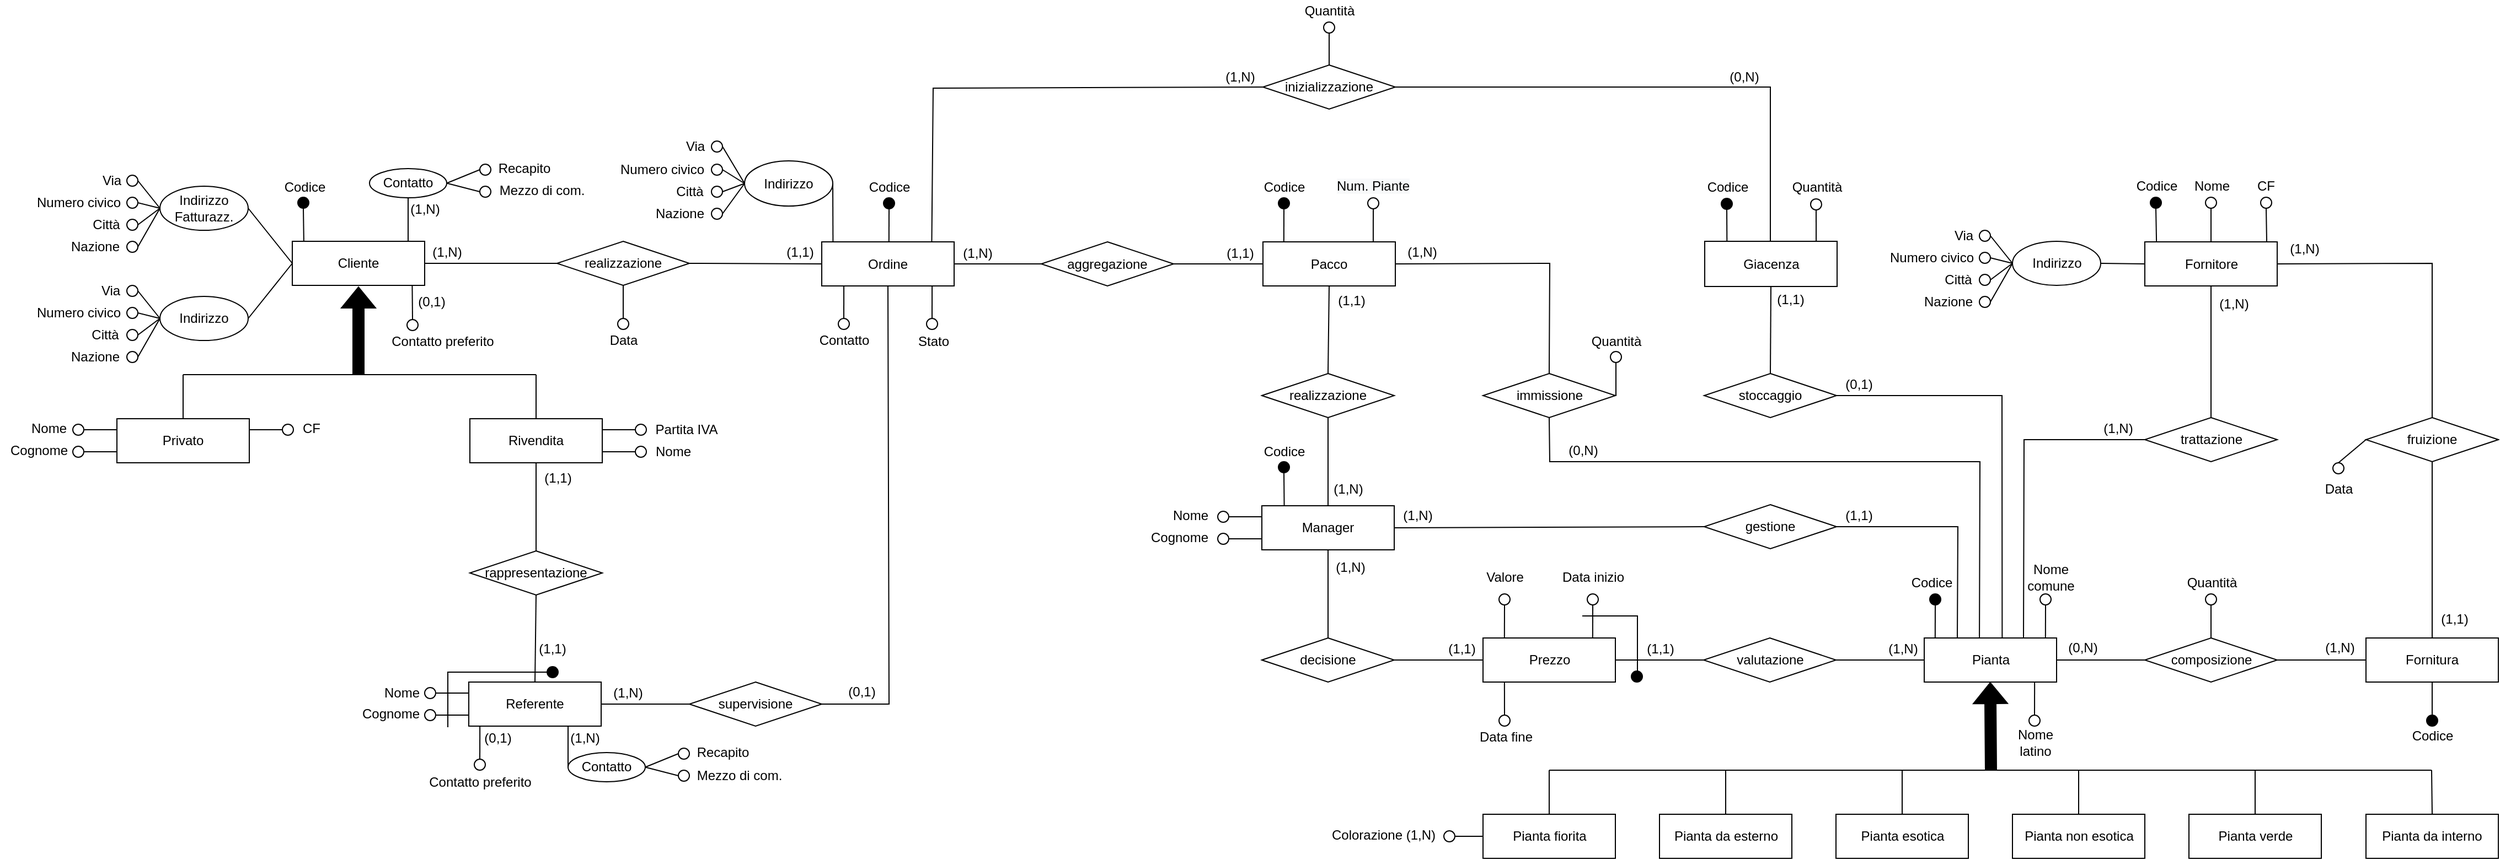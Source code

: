<mxfile version="16.6.5" type="github">
  <diagram id="3hGfdoVpEfOINL4fJWES" name="Page-1">
    <mxGraphModel dx="1038" dy="547" grid="1" gridSize="10" guides="1" tooltips="1" connect="1" arrows="1" fold="1" page="1" pageScale="1" pageWidth="1169" pageHeight="827" math="0" shadow="0">
      <root>
        <mxCell id="0" />
        <mxCell id="1" parent="0" />
        <mxCell id="V4bar3wsAy12n1TZm8ha-1" value="Cliente" style="rounded=0;whiteSpace=wrap;html=1;strokeWidth=1;perimeterSpacing=0;" parent="1" vertex="1">
          <mxGeometry x="320" y="240" width="120" height="40" as="geometry" />
        </mxCell>
        <mxCell id="V4bar3wsAy12n1TZm8ha-2" value="" style="endArrow=none;html=1;rounded=0;fillColor=#000000;exitX=0.5;exitY=1;exitDx=0;exitDy=0;entryX=0.087;entryY=-0.001;entryDx=0;entryDy=0;entryPerimeter=0;" parent="1" source="V4bar3wsAy12n1TZm8ha-3" target="V4bar3wsAy12n1TZm8ha-1" edge="1">
          <mxGeometry width="50" height="50" relative="1" as="geometry">
            <mxPoint x="331.08" y="221" as="sourcePoint" />
            <mxPoint x="331" y="230" as="targetPoint" />
          </mxGeometry>
        </mxCell>
        <mxCell id="V4bar3wsAy12n1TZm8ha-3" value="" style="ellipse;whiteSpace=wrap;html=1;aspect=fixed;strokeWidth=1;fillColor=#000000;" parent="1" vertex="1">
          <mxGeometry x="325" y="200" width="10" height="10" as="geometry" />
        </mxCell>
        <mxCell id="V4bar3wsAy12n1TZm8ha-4" value="Codice" style="text;html=1;align=center;verticalAlign=middle;resizable=0;points=[];autosize=1;strokeColor=none;fillColor=none;" parent="1" vertex="1">
          <mxGeometry x="306" y="181" width="50" height="20" as="geometry" />
        </mxCell>
        <mxCell id="V4bar3wsAy12n1TZm8ha-6" value="" style="ellipse;whiteSpace=wrap;html=1;aspect=fixed;strokeWidth=1;fillColor=none;" parent="1" vertex="1">
          <mxGeometry x="424" y="311" width="10" height="10" as="geometry" />
        </mxCell>
        <mxCell id="V4bar3wsAy12n1TZm8ha-9" value="Indirizzo" style="ellipse;whiteSpace=wrap;html=1;" parent="1" vertex="1">
          <mxGeometry x="200" y="290" width="80" height="40" as="geometry" />
        </mxCell>
        <mxCell id="V4bar3wsAy12n1TZm8ha-12" value="" style="endArrow=none;html=1;rounded=0;entryX=0;entryY=0.5;entryDx=0;entryDy=0;exitX=1;exitY=0.5;exitDx=0;exitDy=0;" parent="1" source="V4bar3wsAy12n1TZm8ha-9" target="V4bar3wsAy12n1TZm8ha-1" edge="1">
          <mxGeometry width="50" height="50" relative="1" as="geometry">
            <mxPoint x="241" y="291" as="sourcePoint" />
            <mxPoint x="291" y="241" as="targetPoint" />
          </mxGeometry>
        </mxCell>
        <mxCell id="V4bar3wsAy12n1TZm8ha-24" value="" style="ellipse;whiteSpace=wrap;html=1;aspect=fixed;strokeWidth=1;fillColor=none;" parent="1" vertex="1">
          <mxGeometry x="170" y="280" width="10" height="10" as="geometry" />
        </mxCell>
        <mxCell id="V4bar3wsAy12n1TZm8ha-25" value="" style="ellipse;whiteSpace=wrap;html=1;aspect=fixed;strokeWidth=1;fillColor=none;" parent="1" vertex="1">
          <mxGeometry x="170" y="300" width="10" height="10" as="geometry" />
        </mxCell>
        <mxCell id="V4bar3wsAy12n1TZm8ha-26" value="" style="ellipse;whiteSpace=wrap;html=1;aspect=fixed;strokeWidth=1;fillColor=none;" parent="1" vertex="1">
          <mxGeometry x="170" y="340" width="10" height="10" as="geometry" />
        </mxCell>
        <mxCell id="V4bar3wsAy12n1TZm8ha-27" value="" style="endArrow=none;html=1;rounded=0;entryX=1;entryY=0.5;entryDx=0;entryDy=0;exitX=0;exitY=0.5;exitDx=0;exitDy=0;" parent="1" source="V4bar3wsAy12n1TZm8ha-9" target="V4bar3wsAy12n1TZm8ha-24" edge="1">
          <mxGeometry width="50" height="50" relative="1" as="geometry">
            <mxPoint x="200" y="300" as="sourcePoint" />
            <mxPoint x="221.0" y="287" as="targetPoint" />
          </mxGeometry>
        </mxCell>
        <mxCell id="V4bar3wsAy12n1TZm8ha-28" value="" style="endArrow=none;html=1;rounded=0;entryX=1;entryY=0.5;entryDx=0;entryDy=0;exitX=0;exitY=0.5;exitDx=0;exitDy=0;" parent="1" source="V4bar3wsAy12n1TZm8ha-9" target="V4bar3wsAy12n1TZm8ha-25" edge="1">
          <mxGeometry width="50" height="50" relative="1" as="geometry">
            <mxPoint x="200" y="300" as="sourcePoint" />
            <mxPoint x="221.0" y="297" as="targetPoint" />
          </mxGeometry>
        </mxCell>
        <mxCell id="V4bar3wsAy12n1TZm8ha-29" value="" style="endArrow=none;html=1;rounded=0;entryX=1;entryY=0.5;entryDx=0;entryDy=0;exitX=0;exitY=0.5;exitDx=0;exitDy=0;" parent="1" source="V4bar3wsAy12n1TZm8ha-9" target="V4bar3wsAy12n1TZm8ha-26" edge="1">
          <mxGeometry width="50" height="50" relative="1" as="geometry">
            <mxPoint x="190" y="310" as="sourcePoint" />
            <mxPoint x="191.0" y="337" as="targetPoint" />
          </mxGeometry>
        </mxCell>
        <mxCell id="V4bar3wsAy12n1TZm8ha-30" value="Via" style="text;html=1;align=center;verticalAlign=middle;resizable=0;points=[];autosize=1;strokeColor=none;fillColor=none;" parent="1" vertex="1">
          <mxGeometry x="140" y="275" width="30" height="20" as="geometry" />
        </mxCell>
        <mxCell id="V4bar3wsAy12n1TZm8ha-31" value="Numero civico" style="text;html=1;align=center;verticalAlign=middle;resizable=0;points=[];autosize=1;strokeColor=none;fillColor=none;" parent="1" vertex="1">
          <mxGeometry x="81" y="295" width="90" height="20" as="geometry" />
        </mxCell>
        <mxCell id="V4bar3wsAy12n1TZm8ha-32" value="Città" style="text;html=1;align=center;verticalAlign=middle;resizable=0;points=[];autosize=1;strokeColor=none;fillColor=none;" parent="1" vertex="1">
          <mxGeometry x="130" y="315" width="40" height="20" as="geometry" />
        </mxCell>
        <mxCell id="V4bar3wsAy12n1TZm8ha-33" value="" style="ellipse;whiteSpace=wrap;html=1;aspect=fixed;strokeWidth=1;fillColor=none;" parent="1" vertex="1">
          <mxGeometry x="170" y="320" width="10" height="10" as="geometry" />
        </mxCell>
        <mxCell id="V4bar3wsAy12n1TZm8ha-34" value="" style="endArrow=none;html=1;rounded=0;entryX=1;entryY=0.5;entryDx=0;entryDy=0;exitX=0;exitY=0.5;exitDx=0;exitDy=0;" parent="1" source="V4bar3wsAy12n1TZm8ha-9" target="V4bar3wsAy12n1TZm8ha-33" edge="1">
          <mxGeometry width="50" height="50" relative="1" as="geometry">
            <mxPoint x="190" y="310" as="sourcePoint" />
            <mxPoint x="221.0" y="317" as="targetPoint" />
          </mxGeometry>
        </mxCell>
        <mxCell id="V4bar3wsAy12n1TZm8ha-35" value="Nazione" style="text;html=1;align=center;verticalAlign=middle;resizable=0;points=[];autosize=1;strokeColor=none;fillColor=none;" parent="1" vertex="1">
          <mxGeometry x="111" y="335" width="60" height="20" as="geometry" />
        </mxCell>
        <mxCell id="V4bar3wsAy12n1TZm8ha-38" value="Contatto preferito" style="text;html=1;align=center;verticalAlign=middle;resizable=0;points=[];autosize=1;strokeColor=none;fillColor=none;" parent="1" vertex="1">
          <mxGeometry x="401" y="321" width="110" height="20" as="geometry" />
        </mxCell>
        <mxCell id="V4bar3wsAy12n1TZm8ha-39" value="Privato" style="rounded=0;whiteSpace=wrap;html=1;strokeWidth=1;perimeterSpacing=0;" parent="1" vertex="1">
          <mxGeometry x="161" y="401" width="120" height="40" as="geometry" />
        </mxCell>
        <mxCell id="V4bar3wsAy12n1TZm8ha-40" value="Rivendita" style="rounded=0;whiteSpace=wrap;html=1;strokeWidth=1;perimeterSpacing=0;" parent="1" vertex="1">
          <mxGeometry x="481" y="401" width="120" height="40" as="geometry" />
        </mxCell>
        <mxCell id="V4bar3wsAy12n1TZm8ha-41" value="" style="endArrow=none;html=1;rounded=0;" parent="1" edge="1">
          <mxGeometry width="50" height="50" relative="1" as="geometry">
            <mxPoint x="221" y="361" as="sourcePoint" />
            <mxPoint x="541" y="361" as="targetPoint" />
          </mxGeometry>
        </mxCell>
        <mxCell id="V4bar3wsAy12n1TZm8ha-42" value="" style="endArrow=none;html=1;rounded=0;exitX=0.5;exitY=0;exitDx=0;exitDy=0;" parent="1" source="V4bar3wsAy12n1TZm8ha-39" edge="1">
          <mxGeometry width="50" height="50" relative="1" as="geometry">
            <mxPoint x="191" y="381" as="sourcePoint" />
            <mxPoint x="221" y="361" as="targetPoint" />
          </mxGeometry>
        </mxCell>
        <mxCell id="V4bar3wsAy12n1TZm8ha-43" value="" style="endArrow=none;html=1;rounded=0;exitX=0.5;exitY=0;exitDx=0;exitDy=0;" parent="1" source="V4bar3wsAy12n1TZm8ha-40" edge="1">
          <mxGeometry width="50" height="50" relative="1" as="geometry">
            <mxPoint x="521" y="381" as="sourcePoint" />
            <mxPoint x="541" y="361" as="targetPoint" />
          </mxGeometry>
        </mxCell>
        <mxCell id="V4bar3wsAy12n1TZm8ha-44" value="" style="shape=flexArrow;endArrow=classic;html=1;rounded=0;fillColor=#000000;" parent="1" edge="1">
          <mxGeometry width="50" height="50" relative="1" as="geometry">
            <mxPoint x="380" y="361" as="sourcePoint" />
            <mxPoint x="380" y="281" as="targetPoint" />
          </mxGeometry>
        </mxCell>
        <mxCell id="V4bar3wsAy12n1TZm8ha-45" value="" style="ellipse;whiteSpace=wrap;html=1;aspect=fixed;strokeWidth=1;fillColor=none;" parent="1" vertex="1">
          <mxGeometry x="121" y="406" width="10" height="10" as="geometry" />
        </mxCell>
        <mxCell id="V4bar3wsAy12n1TZm8ha-46" value="" style="endArrow=none;html=1;rounded=0;fillColor=#000000;exitX=1;exitY=0.5;exitDx=0;exitDy=0;entryX=0;entryY=0.25;entryDx=0;entryDy=0;" parent="1" source="V4bar3wsAy12n1TZm8ha-45" target="V4bar3wsAy12n1TZm8ha-39" edge="1">
          <mxGeometry width="50" height="50" relative="1" as="geometry">
            <mxPoint x="111" y="411" as="sourcePoint" />
            <mxPoint x="161" y="361" as="targetPoint" />
          </mxGeometry>
        </mxCell>
        <mxCell id="V4bar3wsAy12n1TZm8ha-47" value="Nome" style="text;html=1;align=center;verticalAlign=middle;resizable=0;points=[];autosize=1;strokeColor=none;fillColor=none;" parent="1" vertex="1">
          <mxGeometry x="74" y="400" width="50" height="20" as="geometry" />
        </mxCell>
        <mxCell id="V4bar3wsAy12n1TZm8ha-48" value="" style="ellipse;whiteSpace=wrap;html=1;aspect=fixed;strokeWidth=1;fillColor=none;" parent="1" vertex="1">
          <mxGeometry x="121" y="426" width="10" height="10" as="geometry" />
        </mxCell>
        <mxCell id="V4bar3wsAy12n1TZm8ha-49" value="" style="endArrow=none;html=1;rounded=0;fillColor=#000000;entryX=0;entryY=0.75;entryDx=0;entryDy=0;" parent="1" target="V4bar3wsAy12n1TZm8ha-39" edge="1">
          <mxGeometry width="50" height="50" relative="1" as="geometry">
            <mxPoint x="131" y="431" as="sourcePoint" />
            <mxPoint x="151" y="381" as="targetPoint" />
          </mxGeometry>
        </mxCell>
        <mxCell id="V4bar3wsAy12n1TZm8ha-50" value="Cognome" style="text;html=1;align=center;verticalAlign=middle;resizable=0;points=[];autosize=1;strokeColor=none;fillColor=none;" parent="1" vertex="1">
          <mxGeometry x="55" y="420" width="70" height="20" as="geometry" />
        </mxCell>
        <mxCell id="V4bar3wsAy12n1TZm8ha-51" value="" style="ellipse;whiteSpace=wrap;html=1;aspect=fixed;strokeWidth=1;fillColor=none;" parent="1" vertex="1">
          <mxGeometry x="311" y="406" width="10" height="10" as="geometry" />
        </mxCell>
        <mxCell id="V4bar3wsAy12n1TZm8ha-52" value="" style="endArrow=none;html=1;rounded=0;fillColor=#000000;exitX=0;exitY=0.5;exitDx=0;exitDy=0;entryX=1;entryY=0.25;entryDx=0;entryDy=0;" parent="1" source="V4bar3wsAy12n1TZm8ha-51" target="V4bar3wsAy12n1TZm8ha-39" edge="1">
          <mxGeometry width="50" height="50" relative="1" as="geometry">
            <mxPoint x="221" y="470.44" as="sourcePoint" />
            <mxPoint x="195.96" y="441" as="targetPoint" />
          </mxGeometry>
        </mxCell>
        <mxCell id="V4bar3wsAy12n1TZm8ha-53" value="CF" style="text;html=1;align=center;verticalAlign=middle;resizable=0;points=[];autosize=1;strokeColor=none;fillColor=none;" parent="1" vertex="1">
          <mxGeometry x="322" y="400" width="30" height="20" as="geometry" />
        </mxCell>
        <mxCell id="V4bar3wsAy12n1TZm8ha-54" value="" style="ellipse;whiteSpace=wrap;html=1;aspect=fixed;strokeWidth=1;fillColor=none;" parent="1" vertex="1">
          <mxGeometry x="631" y="406" width="10" height="10" as="geometry" />
        </mxCell>
        <mxCell id="V4bar3wsAy12n1TZm8ha-55" value="" style="ellipse;whiteSpace=wrap;html=1;aspect=fixed;strokeWidth=1;fillColor=none;" parent="1" vertex="1">
          <mxGeometry x="631" y="426" width="10" height="10" as="geometry" />
        </mxCell>
        <mxCell id="V4bar3wsAy12n1TZm8ha-56" value="Partita IVA" style="text;html=1;align=center;verticalAlign=middle;resizable=0;points=[];autosize=1;strokeColor=none;fillColor=none;" parent="1" vertex="1">
          <mxGeometry x="642" y="401" width="70" height="20" as="geometry" />
        </mxCell>
        <mxCell id="V4bar3wsAy12n1TZm8ha-57" value="Nome" style="text;html=1;align=center;verticalAlign=middle;resizable=0;points=[];autosize=1;strokeColor=none;fillColor=none;" parent="1" vertex="1">
          <mxGeometry x="640" y="421" width="50" height="20" as="geometry" />
        </mxCell>
        <mxCell id="V4bar3wsAy12n1TZm8ha-58" value="" style="endArrow=none;html=1;rounded=0;fillColor=#000000;entryX=0;entryY=0.5;entryDx=0;entryDy=0;exitX=1;exitY=0.25;exitDx=0;exitDy=0;" parent="1" source="V4bar3wsAy12n1TZm8ha-40" target="V4bar3wsAy12n1TZm8ha-54" edge="1">
          <mxGeometry width="50" height="50" relative="1" as="geometry">
            <mxPoint x="631" y="461" as="sourcePoint" />
            <mxPoint x="681" y="411" as="targetPoint" />
          </mxGeometry>
        </mxCell>
        <mxCell id="V4bar3wsAy12n1TZm8ha-59" value="" style="endArrow=none;html=1;rounded=0;fillColor=#000000;exitX=1;exitY=0.75;exitDx=0;exitDy=0;entryX=0;entryY=0.5;entryDx=0;entryDy=0;" parent="1" source="V4bar3wsAy12n1TZm8ha-40" target="V4bar3wsAy12n1TZm8ha-55" edge="1">
          <mxGeometry width="50" height="50" relative="1" as="geometry">
            <mxPoint x="631" y="461" as="sourcePoint" />
            <mxPoint x="681" y="411" as="targetPoint" />
          </mxGeometry>
        </mxCell>
        <mxCell id="V4bar3wsAy12n1TZm8ha-60" value="Referente" style="rounded=0;whiteSpace=wrap;html=1;strokeWidth=1;perimeterSpacing=0;" parent="1" vertex="1">
          <mxGeometry x="480" y="640" width="120" height="40" as="geometry" />
        </mxCell>
        <mxCell id="V4bar3wsAy12n1TZm8ha-61" value="rappresentazione" style="rhombus;whiteSpace=wrap;html=1;" parent="1" vertex="1">
          <mxGeometry x="481" y="521" width="120" height="40" as="geometry" />
        </mxCell>
        <mxCell id="V4bar3wsAy12n1TZm8ha-62" value="" style="endArrow=none;html=1;rounded=0;entryX=0.5;entryY=1;entryDx=0;entryDy=0;exitX=0.5;exitY=0;exitDx=0;exitDy=0;" parent="1" source="V4bar3wsAy12n1TZm8ha-61" target="V4bar3wsAy12n1TZm8ha-40" edge="1">
          <mxGeometry width="50" height="50" relative="1" as="geometry">
            <mxPoint x="491" y="561" as="sourcePoint" />
            <mxPoint x="541" y="511" as="targetPoint" />
          </mxGeometry>
        </mxCell>
        <mxCell id="V4bar3wsAy12n1TZm8ha-63" value="" style="endArrow=none;html=1;rounded=0;exitX=0.5;exitY=0;exitDx=0;exitDy=0;entryX=0.5;entryY=1;entryDx=0;entryDy=0;" parent="1" source="V4bar3wsAy12n1TZm8ha-60" target="V4bar3wsAy12n1TZm8ha-61" edge="1">
          <mxGeometry width="50" height="50" relative="1" as="geometry">
            <mxPoint x="491" y="561" as="sourcePoint" />
            <mxPoint x="571" y="581" as="targetPoint" />
          </mxGeometry>
        </mxCell>
        <mxCell id="V4bar3wsAy12n1TZm8ha-64" value="" style="ellipse;whiteSpace=wrap;html=1;aspect=fixed;strokeWidth=1;fillColor=none;" parent="1" vertex="1">
          <mxGeometry x="440" y="645" width="10" height="10" as="geometry" />
        </mxCell>
        <mxCell id="V4bar3wsAy12n1TZm8ha-65" value="" style="endArrow=none;html=1;rounded=0;fillColor=#000000;exitX=1;exitY=0.5;exitDx=0;exitDy=0;entryX=0;entryY=0.25;entryDx=0;entryDy=0;" parent="1" source="V4bar3wsAy12n1TZm8ha-64" target="V4bar3wsAy12n1TZm8ha-60" edge="1">
          <mxGeometry width="50" height="50" relative="1" as="geometry">
            <mxPoint x="431" y="651" as="sourcePoint" />
            <mxPoint x="481" y="651" as="targetPoint" />
          </mxGeometry>
        </mxCell>
        <mxCell id="V4bar3wsAy12n1TZm8ha-66" value="Nome" style="text;html=1;align=center;verticalAlign=middle;resizable=0;points=[];autosize=1;strokeColor=none;fillColor=none;" parent="1" vertex="1">
          <mxGeometry x="394" y="640" width="50" height="20" as="geometry" />
        </mxCell>
        <mxCell id="V4bar3wsAy12n1TZm8ha-67" value="" style="ellipse;whiteSpace=wrap;html=1;aspect=fixed;strokeWidth=1;fillColor=none;" parent="1" vertex="1">
          <mxGeometry x="440" y="665" width="10" height="10" as="geometry" />
        </mxCell>
        <mxCell id="V4bar3wsAy12n1TZm8ha-68" value="" style="endArrow=none;html=1;rounded=0;fillColor=#000000;entryX=0;entryY=0.75;entryDx=0;entryDy=0;exitX=1;exitY=0.5;exitDx=0;exitDy=0;" parent="1" source="V4bar3wsAy12n1TZm8ha-67" target="V4bar3wsAy12n1TZm8ha-60" edge="1">
          <mxGeometry width="50" height="50" relative="1" as="geometry">
            <mxPoint x="451" y="671" as="sourcePoint" />
            <mxPoint x="481" y="671" as="targetPoint" />
          </mxGeometry>
        </mxCell>
        <mxCell id="V4bar3wsAy12n1TZm8ha-69" value="Cognome" style="text;html=1;align=center;verticalAlign=middle;resizable=0;points=[];autosize=1;strokeColor=none;fillColor=none;" parent="1" vertex="1">
          <mxGeometry x="374" y="659" width="70" height="20" as="geometry" />
        </mxCell>
        <mxCell id="V4bar3wsAy12n1TZm8ha-71" value="Contatto preferito" style="text;html=1;align=center;verticalAlign=middle;resizable=0;points=[];autosize=1;strokeColor=none;fillColor=none;" parent="1" vertex="1">
          <mxGeometry x="435" y="721" width="110" height="20" as="geometry" />
        </mxCell>
        <mxCell id="V4bar3wsAy12n1TZm8ha-76" value="" style="endArrow=none;html=1;rounded=0;" parent="1" edge="1">
          <mxGeometry width="50" height="50" relative="1" as="geometry">
            <mxPoint x="461" y="681" as="sourcePoint" />
            <mxPoint x="551" y="631" as="targetPoint" />
            <Array as="points">
              <mxPoint x="461" y="631" />
            </Array>
          </mxGeometry>
        </mxCell>
        <mxCell id="V4bar3wsAy12n1TZm8ha-77" value="" style="ellipse;whiteSpace=wrap;html=1;aspect=fixed;strokeWidth=1;fillColor=#000000;" parent="1" vertex="1">
          <mxGeometry x="551" y="626" width="10" height="10" as="geometry" />
        </mxCell>
        <mxCell id="V4bar3wsAy12n1TZm8ha-78" value="(1,1)" style="text;html=1;strokeColor=none;fillColor=none;align=center;verticalAlign=middle;whiteSpace=wrap;rounded=0;" parent="1" vertex="1">
          <mxGeometry x="531" y="440" width="60" height="30" as="geometry" />
        </mxCell>
        <mxCell id="V4bar3wsAy12n1TZm8ha-79" value="(1,1)" style="text;html=1;strokeColor=none;fillColor=none;align=center;verticalAlign=middle;whiteSpace=wrap;rounded=0;" parent="1" vertex="1">
          <mxGeometry x="526" y="595" width="60" height="30" as="geometry" />
        </mxCell>
        <mxCell id="V4bar3wsAy12n1TZm8ha-80" value="" style="endArrow=none;html=1;rounded=0;entryX=0.906;entryY=1.001;entryDx=0;entryDy=0;entryPerimeter=0;exitX=0.5;exitY=0;exitDx=0;exitDy=0;" parent="1" source="V4bar3wsAy12n1TZm8ha-6" target="V4bar3wsAy12n1TZm8ha-1" edge="1">
          <mxGeometry width="50" height="50" relative="1" as="geometry">
            <mxPoint x="431" y="311" as="sourcePoint" />
            <mxPoint x="431.32" y="281.48" as="targetPoint" />
          </mxGeometry>
        </mxCell>
        <mxCell id="V4bar3wsAy12n1TZm8ha-83" value="realizzazione" style="rhombus;whiteSpace=wrap;html=1;" parent="1" vertex="1">
          <mxGeometry x="560" y="240" width="120" height="40" as="geometry" />
        </mxCell>
        <mxCell id="V4bar3wsAy12n1TZm8ha-84" value="" style="endArrow=none;html=1;rounded=0;exitX=1;exitY=0.5;exitDx=0;exitDy=0;entryX=0;entryY=0.5;entryDx=0;entryDy=0;" parent="1" source="V4bar3wsAy12n1TZm8ha-1" target="V4bar3wsAy12n1TZm8ha-83" edge="1">
          <mxGeometry width="50" height="50" relative="1" as="geometry">
            <mxPoint x="551" y="301" as="sourcePoint" />
            <mxPoint x="601" y="251" as="targetPoint" />
          </mxGeometry>
        </mxCell>
        <mxCell id="V4bar3wsAy12n1TZm8ha-85" value="Indirizzo&lt;br&gt;Fatturazz." style="ellipse;whiteSpace=wrap;html=1;" parent="1" vertex="1">
          <mxGeometry x="200" y="190" width="80" height="40" as="geometry" />
        </mxCell>
        <mxCell id="V4bar3wsAy12n1TZm8ha-86" value="" style="ellipse;whiteSpace=wrap;html=1;aspect=fixed;strokeWidth=1;fillColor=none;" parent="1" vertex="1">
          <mxGeometry x="170" y="180" width="10" height="10" as="geometry" />
        </mxCell>
        <mxCell id="V4bar3wsAy12n1TZm8ha-87" value="" style="ellipse;whiteSpace=wrap;html=1;aspect=fixed;strokeWidth=1;fillColor=none;" parent="1" vertex="1">
          <mxGeometry x="170" y="200" width="10" height="10" as="geometry" />
        </mxCell>
        <mxCell id="V4bar3wsAy12n1TZm8ha-88" value="" style="ellipse;whiteSpace=wrap;html=1;aspect=fixed;strokeWidth=1;fillColor=none;" parent="1" vertex="1">
          <mxGeometry x="170" y="240" width="10" height="10" as="geometry" />
        </mxCell>
        <mxCell id="V4bar3wsAy12n1TZm8ha-89" value="" style="endArrow=none;html=1;rounded=0;entryX=1;entryY=0.5;entryDx=0;entryDy=0;exitX=0;exitY=0.5;exitDx=0;exitDy=0;" parent="1" source="V4bar3wsAy12n1TZm8ha-85" target="V4bar3wsAy12n1TZm8ha-86" edge="1">
          <mxGeometry width="50" height="50" relative="1" as="geometry">
            <mxPoint x="200" y="190" as="sourcePoint" />
            <mxPoint x="221.0" y="187" as="targetPoint" />
          </mxGeometry>
        </mxCell>
        <mxCell id="V4bar3wsAy12n1TZm8ha-90" value="" style="endArrow=none;html=1;rounded=0;entryX=1;entryY=0.5;entryDx=0;entryDy=0;exitX=0;exitY=0.5;exitDx=0;exitDy=0;" parent="1" source="V4bar3wsAy12n1TZm8ha-85" target="V4bar3wsAy12n1TZm8ha-87" edge="1">
          <mxGeometry width="50" height="50" relative="1" as="geometry">
            <mxPoint x="200" y="200" as="sourcePoint" />
            <mxPoint x="221.0" y="197" as="targetPoint" />
          </mxGeometry>
        </mxCell>
        <mxCell id="V4bar3wsAy12n1TZm8ha-91" value="" style="endArrow=none;html=1;rounded=0;entryX=1;entryY=0.5;entryDx=0;entryDy=0;exitX=0;exitY=0.5;exitDx=0;exitDy=0;" parent="1" source="V4bar3wsAy12n1TZm8ha-85" target="V4bar3wsAy12n1TZm8ha-88" edge="1">
          <mxGeometry width="50" height="50" relative="1" as="geometry">
            <mxPoint x="200" y="220" as="sourcePoint" />
            <mxPoint x="191.0" y="237" as="targetPoint" />
          </mxGeometry>
        </mxCell>
        <mxCell id="V4bar3wsAy12n1TZm8ha-92" value="Via" style="text;html=1;align=center;verticalAlign=middle;resizable=0;points=[];autosize=1;strokeColor=none;fillColor=none;" parent="1" vertex="1">
          <mxGeometry x="141" y="175" width="30" height="20" as="geometry" />
        </mxCell>
        <mxCell id="V4bar3wsAy12n1TZm8ha-93" value="Numero civico" style="text;html=1;align=center;verticalAlign=middle;resizable=0;points=[];autosize=1;strokeColor=none;fillColor=none;" parent="1" vertex="1">
          <mxGeometry x="81" y="195" width="90" height="20" as="geometry" />
        </mxCell>
        <mxCell id="V4bar3wsAy12n1TZm8ha-94" value="Città" style="text;html=1;align=center;verticalAlign=middle;resizable=0;points=[];autosize=1;strokeColor=none;fillColor=none;" parent="1" vertex="1">
          <mxGeometry x="131" y="215" width="40" height="20" as="geometry" />
        </mxCell>
        <mxCell id="V4bar3wsAy12n1TZm8ha-95" value="" style="ellipse;whiteSpace=wrap;html=1;aspect=fixed;strokeWidth=1;fillColor=none;" parent="1" vertex="1">
          <mxGeometry x="170" y="220" width="10" height="10" as="geometry" />
        </mxCell>
        <mxCell id="V4bar3wsAy12n1TZm8ha-96" value="" style="endArrow=none;html=1;rounded=0;entryX=1;entryY=0.5;entryDx=0;entryDy=0;exitX=0;exitY=0.5;exitDx=0;exitDy=0;" parent="1" source="V4bar3wsAy12n1TZm8ha-85" target="V4bar3wsAy12n1TZm8ha-95" edge="1">
          <mxGeometry width="50" height="50" relative="1" as="geometry">
            <mxPoint x="190" y="210" as="sourcePoint" />
            <mxPoint x="221.0" y="217" as="targetPoint" />
          </mxGeometry>
        </mxCell>
        <mxCell id="V4bar3wsAy12n1TZm8ha-97" value="Nazione" style="text;html=1;align=center;verticalAlign=middle;resizable=0;points=[];autosize=1;strokeColor=none;fillColor=none;" parent="1" vertex="1">
          <mxGeometry x="111" y="235" width="60" height="20" as="geometry" />
        </mxCell>
        <mxCell id="V4bar3wsAy12n1TZm8ha-98" value="" style="endArrow=none;html=1;rounded=0;entryX=0;entryY=0.5;entryDx=0;entryDy=0;exitX=1;exitY=0.5;exitDx=0;exitDy=0;" parent="1" source="V4bar3wsAy12n1TZm8ha-85" target="V4bar3wsAy12n1TZm8ha-1" edge="1">
          <mxGeometry width="50" height="50" relative="1" as="geometry">
            <mxPoint x="251" y="261" as="sourcePoint" />
            <mxPoint x="301" y="211" as="targetPoint" />
          </mxGeometry>
        </mxCell>
        <mxCell id="V4bar3wsAy12n1TZm8ha-100" value="" style="endArrow=none;html=1;rounded=0;entryX=0.5;entryY=1;entryDx=0;entryDy=0;exitX=0.875;exitY=-0.003;exitDx=0;exitDy=0;exitPerimeter=0;" parent="1" source="V4bar3wsAy12n1TZm8ha-1" target="D6odM5lhYbgwMnqIU5Fz-25" edge="1">
          <mxGeometry width="50" height="50" relative="1" as="geometry">
            <mxPoint x="431" y="239" as="sourcePoint" />
            <mxPoint x="431" y="210" as="targetPoint" />
          </mxGeometry>
        </mxCell>
        <mxCell id="V4bar3wsAy12n1TZm8ha-101" value="Ordine" style="rounded=0;whiteSpace=wrap;html=1;strokeWidth=1;perimeterSpacing=0;" parent="1" vertex="1">
          <mxGeometry x="800" y="240.5" width="120" height="40" as="geometry" />
        </mxCell>
        <mxCell id="V4bar3wsAy12n1TZm8ha-104" value="Stato" style="text;html=1;align=center;verticalAlign=middle;resizable=0;points=[];autosize=1;strokeColor=none;fillColor=none;" parent="1" vertex="1">
          <mxGeometry x="881" y="321" width="40" height="20" as="geometry" />
        </mxCell>
        <mxCell id="V4bar3wsAy12n1TZm8ha-105" value="Pacco" style="rounded=0;whiteSpace=wrap;html=1;strokeWidth=1;perimeterSpacing=0;" parent="1" vertex="1">
          <mxGeometry x="1200" y="240.5" width="120" height="40" as="geometry" />
        </mxCell>
        <mxCell id="V4bar3wsAy12n1TZm8ha-106" value="" style="endArrow=none;html=1;rounded=0;fillColor=#000000;entryX=0.166;entryY=0;entryDx=0;entryDy=0;entryPerimeter=0;exitX=0.5;exitY=1;exitDx=0;exitDy=0;" parent="1" source="V4bar3wsAy12n1TZm8ha-107" edge="1">
          <mxGeometry width="50" height="50" relative="1" as="geometry">
            <mxPoint x="861" y="220.5" as="sourcePoint" />
            <mxPoint x="860.92" y="240.5" as="targetPoint" />
          </mxGeometry>
        </mxCell>
        <mxCell id="V4bar3wsAy12n1TZm8ha-107" value="" style="ellipse;whiteSpace=wrap;html=1;aspect=fixed;strokeWidth=1;fillColor=#000000;" parent="1" vertex="1">
          <mxGeometry x="856" y="200.5" width="10" height="10" as="geometry" />
        </mxCell>
        <mxCell id="V4bar3wsAy12n1TZm8ha-108" value="Codice" style="text;html=1;align=center;verticalAlign=middle;resizable=0;points=[];autosize=1;strokeColor=none;fillColor=none;" parent="1" vertex="1">
          <mxGeometry x="836" y="180.5" width="50" height="20" as="geometry" />
        </mxCell>
        <mxCell id="V4bar3wsAy12n1TZm8ha-110" value="" style="ellipse;whiteSpace=wrap;html=1;aspect=fixed;strokeWidth=1;fillColor=none;" parent="1" vertex="1">
          <mxGeometry x="815" y="310" width="10" height="10" as="geometry" />
        </mxCell>
        <mxCell id="V4bar3wsAy12n1TZm8ha-111" value="Contatto" style="text;html=1;align=center;verticalAlign=middle;resizable=0;points=[];autosize=1;strokeColor=none;fillColor=none;" parent="1" vertex="1">
          <mxGeometry x="790" y="320" width="60" height="20" as="geometry" />
        </mxCell>
        <mxCell id="V4bar3wsAy12n1TZm8ha-112" value="" style="endArrow=none;html=1;rounded=0;fillColor=#000000;entryX=0.166;entryY=0;entryDx=0;entryDy=0;entryPerimeter=0;exitX=0.5;exitY=1;exitDx=0;exitDy=0;" parent="1" source="V4bar3wsAy12n1TZm8ha-113" edge="1">
          <mxGeometry width="50" height="50" relative="1" as="geometry">
            <mxPoint x="1219" y="220.5" as="sourcePoint" />
            <mxPoint x="1218.92" y="240.5" as="targetPoint" />
          </mxGeometry>
        </mxCell>
        <mxCell id="V4bar3wsAy12n1TZm8ha-113" value="" style="ellipse;whiteSpace=wrap;html=1;aspect=fixed;strokeWidth=1;fillColor=#000000;" parent="1" vertex="1">
          <mxGeometry x="1214" y="200.5" width="10" height="10" as="geometry" />
        </mxCell>
        <mxCell id="V4bar3wsAy12n1TZm8ha-114" value="Codice" style="text;html=1;align=center;verticalAlign=middle;resizable=0;points=[];autosize=1;strokeColor=none;fillColor=none;" parent="1" vertex="1">
          <mxGeometry x="1194" y="180.5" width="50" height="20" as="geometry" />
        </mxCell>
        <mxCell id="V4bar3wsAy12n1TZm8ha-115" value="aggregazione" style="rhombus;whiteSpace=wrap;html=1;" parent="1" vertex="1">
          <mxGeometry x="999" y="240.5" width="120" height="40" as="geometry" />
        </mxCell>
        <mxCell id="V4bar3wsAy12n1TZm8ha-116" value="" style="endArrow=none;html=1;rounded=0;entryX=0;entryY=0.5;entryDx=0;entryDy=0;exitX=1;exitY=0.5;exitDx=0;exitDy=0;" parent="1" source="V4bar3wsAy12n1TZm8ha-115" target="V4bar3wsAy12n1TZm8ha-105" edge="1">
          <mxGeometry width="50" height="50" relative="1" as="geometry">
            <mxPoint x="1099" y="330.5" as="sourcePoint" />
            <mxPoint x="1149" y="280.5" as="targetPoint" />
          </mxGeometry>
        </mxCell>
        <mxCell id="V4bar3wsAy12n1TZm8ha-117" value="" style="endArrow=none;html=1;rounded=0;entryX=1;entryY=0.5;entryDx=0;entryDy=0;exitX=0;exitY=0.5;exitDx=0;exitDy=0;" parent="1" source="V4bar3wsAy12n1TZm8ha-115" target="V4bar3wsAy12n1TZm8ha-101" edge="1">
          <mxGeometry width="50" height="50" relative="1" as="geometry">
            <mxPoint x="1102" y="330.5" as="sourcePoint" />
            <mxPoint x="1152" y="280.5" as="targetPoint" />
          </mxGeometry>
        </mxCell>
        <mxCell id="V4bar3wsAy12n1TZm8ha-119" value="immissione" style="rhombus;whiteSpace=wrap;html=1;" parent="1" vertex="1">
          <mxGeometry x="1399.5" y="360" width="120" height="40" as="geometry" />
        </mxCell>
        <mxCell id="V4bar3wsAy12n1TZm8ha-120" value="" style="endArrow=none;html=1;rounded=0;entryX=0.5;entryY=0;entryDx=0;entryDy=0;exitX=1;exitY=0.5;exitDx=0;exitDy=0;" parent="1" source="V4bar3wsAy12n1TZm8ha-105" target="V4bar3wsAy12n1TZm8ha-119" edge="1">
          <mxGeometry width="50" height="50" relative="1" as="geometry">
            <mxPoint x="1319" y="310.5" as="sourcePoint" />
            <mxPoint x="1369" y="260.5" as="targetPoint" />
            <Array as="points">
              <mxPoint x="1460" y="260" />
            </Array>
          </mxGeometry>
        </mxCell>
        <mxCell id="V4bar3wsAy12n1TZm8ha-121" value="" style="endArrow=none;html=1;rounded=0;exitX=0.5;exitY=1;exitDx=0;exitDy=0;entryX=0.417;entryY=-0.008;entryDx=0;entryDy=0;entryPerimeter=0;" parent="1" source="V4bar3wsAy12n1TZm8ha-119" target="V4bar3wsAy12n1TZm8ha-169" edge="1">
          <mxGeometry width="50" height="50" relative="1" as="geometry">
            <mxPoint x="1530" y="270" as="sourcePoint" />
            <mxPoint x="1600" y="410" as="targetPoint" />
            <Array as="points">
              <mxPoint x="1460" y="440" />
              <mxPoint x="1850" y="440" />
            </Array>
          </mxGeometry>
        </mxCell>
        <mxCell id="V4bar3wsAy12n1TZm8ha-122" value="" style="endArrow=none;html=1;rounded=0;fillColor=#000000;exitX=0.5;exitY=1;exitDx=0;exitDy=0;entryX=0.833;entryY=-0.013;entryDx=0;entryDy=0;entryPerimeter=0;" parent="1" source="V4bar3wsAy12n1TZm8ha-123" target="V4bar3wsAy12n1TZm8ha-105" edge="1">
          <mxGeometry width="50" height="50" relative="1" as="geometry">
            <mxPoint x="1300" y="220.5" as="sourcePoint" />
            <mxPoint x="1300" y="230" as="targetPoint" />
          </mxGeometry>
        </mxCell>
        <mxCell id="V4bar3wsAy12n1TZm8ha-123" value="" style="ellipse;whiteSpace=wrap;html=1;aspect=fixed;strokeWidth=1;fillColor=none;" parent="1" vertex="1">
          <mxGeometry x="1295" y="200.5" width="10" height="10" as="geometry" />
        </mxCell>
        <mxCell id="V4bar3wsAy12n1TZm8ha-124" value="&lt;span style=&quot;color: rgb(0 , 0 , 0) ; font-family: &amp;#34;helvetica&amp;#34; ; font-size: 12px ; font-style: normal ; font-weight: 400 ; letter-spacing: normal ; text-align: center ; text-indent: 0px ; text-transform: none ; word-spacing: 0px ; background-color: rgb(248 , 249 , 250) ; display: inline ; float: none&quot;&gt;Num. Piante&lt;/span&gt;" style="text;whiteSpace=wrap;html=1;" parent="1" vertex="1">
          <mxGeometry x="1265" y="175.5" width="80" height="30" as="geometry" />
        </mxCell>
        <mxCell id="V4bar3wsAy12n1TZm8ha-125" value="(1,N)" style="text;html=1;align=center;verticalAlign=middle;resizable=0;points=[];autosize=1;strokeColor=none;fillColor=none;" parent="1" vertex="1">
          <mxGeometry x="921" y="240.5" width="40" height="20" as="geometry" />
        </mxCell>
        <mxCell id="V4bar3wsAy12n1TZm8ha-126" value="(1,1)" style="text;html=1;align=center;verticalAlign=middle;resizable=0;points=[];autosize=1;strokeColor=none;fillColor=none;" parent="1" vertex="1">
          <mxGeometry x="1159" y="240.5" width="40" height="20" as="geometry" />
        </mxCell>
        <mxCell id="V4bar3wsAy12n1TZm8ha-127" value="inizializzazione" style="rhombus;whiteSpace=wrap;html=1;" parent="1" vertex="1">
          <mxGeometry x="1200" y="80" width="120" height="40" as="geometry" />
        </mxCell>
        <mxCell id="V4bar3wsAy12n1TZm8ha-128" value="Indirizzo" style="ellipse;whiteSpace=wrap;html=1;" parent="1" vertex="1">
          <mxGeometry x="730" y="167" width="80" height="41" as="geometry" />
        </mxCell>
        <mxCell id="V4bar3wsAy12n1TZm8ha-129" value="" style="ellipse;whiteSpace=wrap;html=1;aspect=fixed;strokeWidth=1;fillColor=none;" parent="1" vertex="1">
          <mxGeometry x="700" y="149" width="10" height="10" as="geometry" />
        </mxCell>
        <mxCell id="V4bar3wsAy12n1TZm8ha-130" value="" style="ellipse;whiteSpace=wrap;html=1;aspect=fixed;strokeWidth=1;fillColor=none;" parent="1" vertex="1">
          <mxGeometry x="700" y="170" width="10" height="10" as="geometry" />
        </mxCell>
        <mxCell id="V4bar3wsAy12n1TZm8ha-131" value="" style="ellipse;whiteSpace=wrap;html=1;aspect=fixed;strokeWidth=1;fillColor=none;" parent="1" vertex="1">
          <mxGeometry x="700" y="210" width="10" height="10" as="geometry" />
        </mxCell>
        <mxCell id="V4bar3wsAy12n1TZm8ha-132" value="" style="endArrow=none;html=1;rounded=0;entryX=1;entryY=0.5;entryDx=0;entryDy=0;exitX=0;exitY=0.5;exitDx=0;exitDy=0;" parent="1" source="V4bar3wsAy12n1TZm8ha-128" target="V4bar3wsAy12n1TZm8ha-129" edge="1">
          <mxGeometry width="50" height="50" relative="1" as="geometry">
            <mxPoint x="730" y="188" as="sourcePoint" />
            <mxPoint x="750.0" y="163" as="targetPoint" />
          </mxGeometry>
        </mxCell>
        <mxCell id="V4bar3wsAy12n1TZm8ha-133" value="" style="endArrow=none;html=1;rounded=0;entryX=1;entryY=0.5;entryDx=0;entryDy=0;exitX=0;exitY=0.5;exitDx=0;exitDy=0;" parent="1" source="V4bar3wsAy12n1TZm8ha-128" target="V4bar3wsAy12n1TZm8ha-130" edge="1">
          <mxGeometry width="50" height="50" relative="1" as="geometry">
            <mxPoint x="730" y="188" as="sourcePoint" />
            <mxPoint x="750.0" y="173" as="targetPoint" />
          </mxGeometry>
        </mxCell>
        <mxCell id="V4bar3wsAy12n1TZm8ha-134" value="" style="endArrow=none;html=1;rounded=0;entryX=1;entryY=0.5;entryDx=0;entryDy=0;exitX=0;exitY=0.5;exitDx=0;exitDy=0;" parent="1" source="V4bar3wsAy12n1TZm8ha-128" target="V4bar3wsAy12n1TZm8ha-131" edge="1">
          <mxGeometry width="50" height="50" relative="1" as="geometry">
            <mxPoint x="730" y="188" as="sourcePoint" />
            <mxPoint x="720.0" y="213" as="targetPoint" />
          </mxGeometry>
        </mxCell>
        <mxCell id="V4bar3wsAy12n1TZm8ha-135" value="Via" style="text;html=1;align=center;verticalAlign=middle;resizable=0;points=[];autosize=1;strokeColor=none;fillColor=none;" parent="1" vertex="1">
          <mxGeometry x="670" y="144" width="30" height="20" as="geometry" />
        </mxCell>
        <mxCell id="V4bar3wsAy12n1TZm8ha-136" value="Numero civico" style="text;html=1;align=center;verticalAlign=middle;resizable=0;points=[];autosize=1;strokeColor=none;fillColor=none;" parent="1" vertex="1">
          <mxGeometry x="610" y="165" width="90" height="20" as="geometry" />
        </mxCell>
        <mxCell id="V4bar3wsAy12n1TZm8ha-137" value="Città" style="text;html=1;align=center;verticalAlign=middle;resizable=0;points=[];autosize=1;strokeColor=none;fillColor=none;" parent="1" vertex="1">
          <mxGeometry x="660" y="185" width="40" height="20" as="geometry" />
        </mxCell>
        <mxCell id="V4bar3wsAy12n1TZm8ha-138" value="" style="ellipse;whiteSpace=wrap;html=1;aspect=fixed;strokeWidth=1;fillColor=none;" parent="1" vertex="1">
          <mxGeometry x="700" y="190" width="10" height="10" as="geometry" />
        </mxCell>
        <mxCell id="V4bar3wsAy12n1TZm8ha-139" value="" style="endArrow=none;html=1;rounded=0;entryX=1;entryY=0.5;entryDx=0;entryDy=0;exitX=0;exitY=0.5;exitDx=0;exitDy=0;" parent="1" source="V4bar3wsAy12n1TZm8ha-128" target="V4bar3wsAy12n1TZm8ha-138" edge="1">
          <mxGeometry width="50" height="50" relative="1" as="geometry">
            <mxPoint x="720" y="180" as="sourcePoint" />
            <mxPoint x="750.0" y="193" as="targetPoint" />
          </mxGeometry>
        </mxCell>
        <mxCell id="V4bar3wsAy12n1TZm8ha-140" value="Nazione" style="text;html=1;align=center;verticalAlign=middle;resizable=0;points=[];autosize=1;strokeColor=none;fillColor=none;" parent="1" vertex="1">
          <mxGeometry x="641" y="205" width="60" height="20" as="geometry" />
        </mxCell>
        <mxCell id="V4bar3wsAy12n1TZm8ha-142" value="" style="endArrow=none;html=1;rounded=0;entryX=0;entryY=0.5;entryDx=0;entryDy=0;exitX=0.831;exitY=0.005;exitDx=0;exitDy=0;exitPerimeter=0;" parent="1" source="V4bar3wsAy12n1TZm8ha-101" target="V4bar3wsAy12n1TZm8ha-127" edge="1">
          <mxGeometry width="50" height="50" relative="1" as="geometry">
            <mxPoint x="901" y="281" as="sourcePoint" />
            <mxPoint x="991" y="220.5" as="targetPoint" />
            <Array as="points">
              <mxPoint x="901" y="101" />
            </Array>
          </mxGeometry>
        </mxCell>
        <mxCell id="V4bar3wsAy12n1TZm8ha-143" value="" style="endArrow=none;html=1;rounded=0;exitX=1;exitY=0.5;exitDx=0;exitDy=0;entryX=0.5;entryY=0;entryDx=0;entryDy=0;" parent="1" source="V4bar3wsAy12n1TZm8ha-127" edge="1">
          <mxGeometry width="50" height="50" relative="1" as="geometry">
            <mxPoint x="1448" y="370.5" as="sourcePoint" />
            <mxPoint x="1660" y="240.5" as="targetPoint" />
            <Array as="points">
              <mxPoint x="1660" y="100" />
            </Array>
          </mxGeometry>
        </mxCell>
        <mxCell id="V4bar3wsAy12n1TZm8ha-144" value="" style="endArrow=none;html=1;rounded=0;fillColor=#000000;exitX=0.5;exitY=1;exitDx=0;exitDy=0;entryX=0.5;entryY=0;entryDx=0;entryDy=0;" parent="1" source="V4bar3wsAy12n1TZm8ha-145" target="V4bar3wsAy12n1TZm8ha-127" edge="1">
          <mxGeometry width="50" height="50" relative="1" as="geometry">
            <mxPoint x="1208" y="340.5" as="sourcePoint" />
            <mxPoint x="1260" y="70" as="targetPoint" />
          </mxGeometry>
        </mxCell>
        <mxCell id="V4bar3wsAy12n1TZm8ha-145" value="" style="ellipse;whiteSpace=wrap;html=1;aspect=fixed;strokeWidth=1;fillColor=none;" parent="1" vertex="1">
          <mxGeometry x="1255" y="41" width="10" height="10" as="geometry" />
        </mxCell>
        <mxCell id="V4bar3wsAy12n1TZm8ha-146" value="Quantità" style="text;html=1;align=center;verticalAlign=middle;resizable=0;points=[];autosize=1;strokeColor=none;fillColor=none;" parent="1" vertex="1">
          <mxGeometry x="1230" y="21" width="60" height="20" as="geometry" />
        </mxCell>
        <mxCell id="V4bar3wsAy12n1TZm8ha-147" value="" style="endArrow=none;html=1;rounded=0;fillColor=#000000;exitX=0.5;exitY=1;exitDx=0;exitDy=0;" parent="1" source="V4bar3wsAy12n1TZm8ha-148" edge="1">
          <mxGeometry width="50" height="50" relative="1" as="geometry">
            <mxPoint x="1594.5" y="225.5" as="sourcePoint" />
            <mxPoint x="1520" y="380" as="targetPoint" />
          </mxGeometry>
        </mxCell>
        <mxCell id="V4bar3wsAy12n1TZm8ha-148" value="" style="ellipse;whiteSpace=wrap;html=1;aspect=fixed;strokeWidth=1;fillColor=none;" parent="1" vertex="1">
          <mxGeometry x="1515" y="340" width="10" height="10" as="geometry" />
        </mxCell>
        <mxCell id="V4bar3wsAy12n1TZm8ha-149" value="Quantità" style="text;html=1;align=center;verticalAlign=middle;resizable=0;points=[];autosize=1;strokeColor=none;fillColor=none;" parent="1" vertex="1">
          <mxGeometry x="1490" y="321" width="60" height="20" as="geometry" />
        </mxCell>
        <mxCell id="V4bar3wsAy12n1TZm8ha-150" value="(1,N)" style="text;html=1;align=center;verticalAlign=middle;resizable=0;points=[];autosize=1;strokeColor=none;fillColor=none;" parent="1" vertex="1">
          <mxGeometry x="1324" y="240" width="40" height="20" as="geometry" />
        </mxCell>
        <mxCell id="V4bar3wsAy12n1TZm8ha-151" value="(0,N)" style="text;html=1;align=center;verticalAlign=middle;resizable=0;points=[];autosize=1;strokeColor=none;fillColor=none;" parent="1" vertex="1">
          <mxGeometry x="1470" y="420" width="40" height="20" as="geometry" />
        </mxCell>
        <mxCell id="V4bar3wsAy12n1TZm8ha-152" value="" style="endArrow=none;html=1;rounded=0;exitX=1;exitY=0.5;exitDx=0;exitDy=0;entryX=0;entryY=0.5;entryDx=0;entryDy=0;" parent="1" source="V4bar3wsAy12n1TZm8ha-83" target="V4bar3wsAy12n1TZm8ha-101" edge="1">
          <mxGeometry width="50" height="50" relative="1" as="geometry">
            <mxPoint x="751" y="311" as="sourcePoint" />
            <mxPoint x="790" y="260" as="targetPoint" />
          </mxGeometry>
        </mxCell>
        <mxCell id="V4bar3wsAy12n1TZm8ha-154" value="" style="endArrow=none;html=1;rounded=0;entryX=0.084;entryY=1.008;entryDx=0;entryDy=0;entryPerimeter=0;exitX=0.5;exitY=0;exitDx=0;exitDy=0;" parent="1" source="D6odM5lhYbgwMnqIU5Fz-43" target="V4bar3wsAy12n1TZm8ha-60" edge="1">
          <mxGeometry width="50" height="50" relative="1" as="geometry">
            <mxPoint x="490" y="700" as="sourcePoint" />
            <mxPoint x="490.04" y="681" as="targetPoint" />
          </mxGeometry>
        </mxCell>
        <mxCell id="V4bar3wsAy12n1TZm8ha-157" value="supervisione" style="rhombus;whiteSpace=wrap;html=1;" parent="1" vertex="1">
          <mxGeometry x="680" y="640" width="120" height="40" as="geometry" />
        </mxCell>
        <mxCell id="V4bar3wsAy12n1TZm8ha-158" value="" style="endArrow=none;html=1;rounded=0;exitX=1;exitY=0.5;exitDx=0;exitDy=0;entryX=0;entryY=0.5;entryDx=0;entryDy=0;" parent="1" source="V4bar3wsAy12n1TZm8ha-60" target="V4bar3wsAy12n1TZm8ha-157" edge="1">
          <mxGeometry width="50" height="50" relative="1" as="geometry">
            <mxPoint x="641" y="661" as="sourcePoint" />
            <mxPoint x="691" y="611" as="targetPoint" />
          </mxGeometry>
        </mxCell>
        <mxCell id="V4bar3wsAy12n1TZm8ha-159" value="" style="endArrow=none;html=1;rounded=0;exitX=1;exitY=0.5;exitDx=0;exitDy=0;entryX=0.5;entryY=1;entryDx=0;entryDy=0;" parent="1" source="V4bar3wsAy12n1TZm8ha-157" target="V4bar3wsAy12n1TZm8ha-101" edge="1">
          <mxGeometry width="50" height="50" relative="1" as="geometry">
            <mxPoint x="856" y="660" as="sourcePoint" />
            <mxPoint x="906" y="610" as="targetPoint" />
            <Array as="points">
              <mxPoint x="861" y="660" />
            </Array>
          </mxGeometry>
        </mxCell>
        <mxCell id="V4bar3wsAy12n1TZm8ha-160" value="" style="endArrow=none;html=1;rounded=0;exitX=0.5;exitY=0;exitDx=0;exitDy=0;entryX=0.167;entryY=1.013;entryDx=0;entryDy=0;entryPerimeter=0;" parent="1" source="V4bar3wsAy12n1TZm8ha-110" target="V4bar3wsAy12n1TZm8ha-101" edge="1">
          <mxGeometry width="50" height="50" relative="1" as="geometry">
            <mxPoint x="881" y="311" as="sourcePoint" />
            <mxPoint x="931" y="261" as="targetPoint" />
          </mxGeometry>
        </mxCell>
        <mxCell id="V4bar3wsAy12n1TZm8ha-161" value="" style="endArrow=none;html=1;rounded=0;entryX=1;entryY=0.5;entryDx=0;entryDy=0;exitX=0.085;exitY=0.007;exitDx=0;exitDy=0;exitPerimeter=0;" parent="1" source="V4bar3wsAy12n1TZm8ha-101" target="V4bar3wsAy12n1TZm8ha-128" edge="1">
          <mxGeometry width="50" height="50" relative="1" as="geometry">
            <mxPoint x="741" y="241" as="sourcePoint" />
            <mxPoint x="791" y="191" as="targetPoint" />
          </mxGeometry>
        </mxCell>
        <mxCell id="V4bar3wsAy12n1TZm8ha-162" value="(1,N)" style="text;html=1;align=center;verticalAlign=middle;resizable=0;points=[];autosize=1;strokeColor=none;fillColor=none;" parent="1" vertex="1">
          <mxGeometry x="1159" y="81" width="40" height="20" as="geometry" />
        </mxCell>
        <mxCell id="V4bar3wsAy12n1TZm8ha-163" value="(0,N)" style="text;html=1;align=center;verticalAlign=middle;resizable=0;points=[];autosize=1;strokeColor=none;fillColor=none;" parent="1" vertex="1">
          <mxGeometry x="1615.5" y="81" width="40" height="20" as="geometry" />
        </mxCell>
        <mxCell id="V4bar3wsAy12n1TZm8ha-164" value="" style="ellipse;whiteSpace=wrap;html=1;aspect=fixed;strokeWidth=1;fillColor=none;" parent="1" vertex="1">
          <mxGeometry x="895" y="310" width="10" height="10" as="geometry" />
        </mxCell>
        <mxCell id="V4bar3wsAy12n1TZm8ha-165" value="" style="endArrow=none;html=1;rounded=0;exitX=0.5;exitY=0;exitDx=0;exitDy=0;entryX=0.167;entryY=1.013;entryDx=0;entryDy=0;entryPerimeter=0;" parent="1" source="V4bar3wsAy12n1TZm8ha-164" edge="1">
          <mxGeometry width="50" height="50" relative="1" as="geometry">
            <mxPoint x="900" y="310.98" as="sourcePoint" />
            <mxPoint x="900.04" y="281" as="targetPoint" />
          </mxGeometry>
        </mxCell>
        <mxCell id="V4bar3wsAy12n1TZm8ha-166" value="Pianta da interno" style="rounded=0;whiteSpace=wrap;html=1;strokeWidth=1;perimeterSpacing=0;" parent="1" vertex="1">
          <mxGeometry x="2200" y="760" width="120" height="40" as="geometry" />
        </mxCell>
        <mxCell id="V4bar3wsAy12n1TZm8ha-167" value="Pianta da esterno" style="rounded=0;whiteSpace=wrap;html=1;strokeWidth=1;perimeterSpacing=0;" parent="1" vertex="1">
          <mxGeometry x="1559.5" y="760" width="120" height="40" as="geometry" />
        </mxCell>
        <mxCell id="V4bar3wsAy12n1TZm8ha-168" value="Pianta esotica" style="rounded=0;whiteSpace=wrap;html=1;strokeWidth=1;perimeterSpacing=0;" parent="1" vertex="1">
          <mxGeometry x="1719.5" y="760" width="120" height="40" as="geometry" />
        </mxCell>
        <mxCell id="V4bar3wsAy12n1TZm8ha-169" value="Pianta" style="rounded=0;whiteSpace=wrap;html=1;strokeWidth=1;perimeterSpacing=0;" parent="1" vertex="1">
          <mxGeometry x="1799.5" y="600" width="120" height="40" as="geometry" />
        </mxCell>
        <mxCell id="V4bar3wsAy12n1TZm8ha-170" value="Pianta non esotica" style="rounded=0;whiteSpace=wrap;html=1;strokeWidth=1;perimeterSpacing=0;" parent="1" vertex="1">
          <mxGeometry x="1879.5" y="760" width="120" height="40" as="geometry" />
        </mxCell>
        <mxCell id="V4bar3wsAy12n1TZm8ha-171" value="Pianta verde" style="rounded=0;whiteSpace=wrap;html=1;strokeWidth=1;perimeterSpacing=0;" parent="1" vertex="1">
          <mxGeometry x="2039.5" y="760" width="120" height="40" as="geometry" />
        </mxCell>
        <mxCell id="V4bar3wsAy12n1TZm8ha-172" value="Pianta fiorita" style="rounded=0;whiteSpace=wrap;html=1;strokeWidth=1;perimeterSpacing=0;" parent="1" vertex="1">
          <mxGeometry x="1399.5" y="760" width="120" height="40" as="geometry" />
        </mxCell>
        <mxCell id="V4bar3wsAy12n1TZm8ha-173" value="" style="endArrow=none;html=1;rounded=0;" parent="1" edge="1">
          <mxGeometry width="50" height="50" relative="1" as="geometry">
            <mxPoint x="1459.5" y="720" as="sourcePoint" />
            <mxPoint x="2259.5" y="720" as="targetPoint" />
          </mxGeometry>
        </mxCell>
        <mxCell id="V4bar3wsAy12n1TZm8ha-174" value="" style="endArrow=none;html=1;rounded=0;exitX=0.5;exitY=0;exitDx=0;exitDy=0;" parent="1" source="V4bar3wsAy12n1TZm8ha-166" edge="1">
          <mxGeometry width="50" height="50" relative="1" as="geometry">
            <mxPoint x="2264" y="750" as="sourcePoint" />
            <mxPoint x="2259.5" y="720" as="targetPoint" />
          </mxGeometry>
        </mxCell>
        <mxCell id="V4bar3wsAy12n1TZm8ha-175" value="" style="endArrow=none;html=1;rounded=0;exitX=0.5;exitY=0;exitDx=0;exitDy=0;" parent="1" source="V4bar3wsAy12n1TZm8ha-171" edge="1">
          <mxGeometry width="50" height="50" relative="1" as="geometry">
            <mxPoint x="2079.5" y="770" as="sourcePoint" />
            <mxPoint x="2099.5" y="720" as="targetPoint" />
          </mxGeometry>
        </mxCell>
        <mxCell id="V4bar3wsAy12n1TZm8ha-176" value="" style="endArrow=none;html=1;rounded=0;exitX=0.5;exitY=0;exitDx=0;exitDy=0;" parent="1" source="V4bar3wsAy12n1TZm8ha-170" edge="1">
          <mxGeometry width="50" height="50" relative="1" as="geometry">
            <mxPoint x="1909.5" y="770" as="sourcePoint" />
            <mxPoint x="1939.5" y="720" as="targetPoint" />
          </mxGeometry>
        </mxCell>
        <mxCell id="V4bar3wsAy12n1TZm8ha-177" value="" style="endArrow=none;html=1;rounded=0;exitX=0.5;exitY=0;exitDx=0;exitDy=0;" parent="1" source="V4bar3wsAy12n1TZm8ha-168" edge="1">
          <mxGeometry width="50" height="50" relative="1" as="geometry">
            <mxPoint x="1749.5" y="770" as="sourcePoint" />
            <mxPoint x="1779.5" y="720" as="targetPoint" />
          </mxGeometry>
        </mxCell>
        <mxCell id="V4bar3wsAy12n1TZm8ha-178" value="" style="endArrow=none;html=1;rounded=0;exitX=0.5;exitY=0;exitDx=0;exitDy=0;" parent="1" source="V4bar3wsAy12n1TZm8ha-167" edge="1">
          <mxGeometry width="50" height="50" relative="1" as="geometry">
            <mxPoint x="1579.5" y="770" as="sourcePoint" />
            <mxPoint x="1619.5" y="720" as="targetPoint" />
          </mxGeometry>
        </mxCell>
        <mxCell id="V4bar3wsAy12n1TZm8ha-179" value="" style="endArrow=none;html=1;rounded=0;exitX=0.5;exitY=0;exitDx=0;exitDy=0;" parent="1" source="V4bar3wsAy12n1TZm8ha-172" edge="1">
          <mxGeometry width="50" height="50" relative="1" as="geometry">
            <mxPoint x="1454" y="740" as="sourcePoint" />
            <mxPoint x="1459.5" y="720" as="targetPoint" />
          </mxGeometry>
        </mxCell>
        <mxCell id="V4bar3wsAy12n1TZm8ha-180" value="" style="shape=flexArrow;endArrow=classic;html=1;rounded=0;fillColor=#000000;" parent="1" edge="1">
          <mxGeometry width="50" height="50" relative="1" as="geometry">
            <mxPoint x="1860" y="720" as="sourcePoint" />
            <mxPoint x="1859.37" y="640" as="targetPoint" />
          </mxGeometry>
        </mxCell>
        <mxCell id="V4bar3wsAy12n1TZm8ha-181" value="" style="endArrow=none;html=1;rounded=0;fillColor=#000000;entryX=0.166;entryY=0;entryDx=0;entryDy=0;entryPerimeter=0;exitX=0.5;exitY=1;exitDx=0;exitDy=0;" parent="1" source="V4bar3wsAy12n1TZm8ha-182" edge="1">
          <mxGeometry width="50" height="50" relative="1" as="geometry">
            <mxPoint x="1809.5" y="580" as="sourcePoint" />
            <mxPoint x="1809.42" y="600" as="targetPoint" />
          </mxGeometry>
        </mxCell>
        <mxCell id="V4bar3wsAy12n1TZm8ha-182" value="" style="ellipse;whiteSpace=wrap;html=1;aspect=fixed;strokeWidth=1;fillColor=#000000;" parent="1" vertex="1">
          <mxGeometry x="1804.5" y="560" width="10" height="10" as="geometry" />
        </mxCell>
        <mxCell id="V4bar3wsAy12n1TZm8ha-183" value="Codice" style="text;html=1;align=center;verticalAlign=middle;resizable=0;points=[];autosize=1;strokeColor=none;fillColor=none;" parent="1" vertex="1">
          <mxGeometry x="1780.5" y="540" width="50" height="20" as="geometry" />
        </mxCell>
        <mxCell id="V4bar3wsAy12n1TZm8ha-186" value="Nome &lt;br&gt;latino" style="text;html=1;align=center;verticalAlign=middle;resizable=0;points=[];autosize=1;strokeColor=none;fillColor=none;" parent="1" vertex="1">
          <mxGeometry x="1874.5" y="680" width="50" height="30" as="geometry" />
        </mxCell>
        <mxCell id="V4bar3wsAy12n1TZm8ha-187" value="" style="endArrow=none;html=1;rounded=0;fillColor=#000000;entryX=0.166;entryY=0;entryDx=0;entryDy=0;entryPerimeter=0;exitX=0.5;exitY=1;exitDx=0;exitDy=0;" parent="1" source="V4bar3wsAy12n1TZm8ha-188" edge="1">
          <mxGeometry width="50" height="50" relative="1" as="geometry">
            <mxPoint x="1909.5" y="580" as="sourcePoint" />
            <mxPoint x="1909.42" y="600" as="targetPoint" />
          </mxGeometry>
        </mxCell>
        <mxCell id="V4bar3wsAy12n1TZm8ha-188" value="" style="ellipse;whiteSpace=wrap;html=1;aspect=fixed;strokeWidth=1;fillColor=none;" parent="1" vertex="1">
          <mxGeometry x="1904.5" y="560" width="10" height="10" as="geometry" />
        </mxCell>
        <mxCell id="V4bar3wsAy12n1TZm8ha-189" value="Nome &lt;br&gt;comune" style="text;html=1;align=center;verticalAlign=middle;resizable=0;points=[];autosize=1;strokeColor=none;fillColor=none;" parent="1" vertex="1">
          <mxGeometry x="1883.5" y="530" width="60" height="30" as="geometry" />
        </mxCell>
        <mxCell id="V4bar3wsAy12n1TZm8ha-190" value="" style="endArrow=none;html=1;rounded=0;fillColor=#000000;exitX=0;exitY=0.5;exitDx=0;exitDy=0;entryX=1;entryY=0.5;entryDx=0;entryDy=0;" parent="1" source="V4bar3wsAy12n1TZm8ha-172" target="V4bar3wsAy12n1TZm8ha-191" edge="1">
          <mxGeometry width="50" height="50" relative="1" as="geometry">
            <mxPoint x="1484.08" y="801" as="sourcePoint" />
            <mxPoint x="1374" y="780" as="targetPoint" />
            <Array as="points" />
          </mxGeometry>
        </mxCell>
        <mxCell id="V4bar3wsAy12n1TZm8ha-191" value="" style="ellipse;whiteSpace=wrap;html=1;aspect=fixed;strokeWidth=1;fillColor=none;" parent="1" vertex="1">
          <mxGeometry x="1364" y="775" width="10" height="10" as="geometry" />
        </mxCell>
        <mxCell id="V4bar3wsAy12n1TZm8ha-192" value="Colorazione (1,N)" style="text;html=1;align=center;verticalAlign=middle;resizable=0;points=[];autosize=1;strokeColor=none;fillColor=none;" parent="1" vertex="1">
          <mxGeometry x="1254" y="769" width="110" height="20" as="geometry" />
        </mxCell>
        <mxCell id="V4bar3wsAy12n1TZm8ha-193" value="Prezzo" style="rounded=0;whiteSpace=wrap;html=1;strokeWidth=1;perimeterSpacing=0;" parent="1" vertex="1">
          <mxGeometry x="1399.5" y="600" width="120" height="40" as="geometry" />
        </mxCell>
        <mxCell id="V4bar3wsAy12n1TZm8ha-194" value="valutazione" style="rhombus;whiteSpace=wrap;html=1;" parent="1" vertex="1">
          <mxGeometry x="1599.5" y="600" width="120" height="40" as="geometry" />
        </mxCell>
        <mxCell id="V4bar3wsAy12n1TZm8ha-195" value="" style="endArrow=none;html=1;rounded=0;entryX=0;entryY=0.5;entryDx=0;entryDy=0;exitX=1;exitY=0.5;exitDx=0;exitDy=0;" parent="1" source="V4bar3wsAy12n1TZm8ha-194" target="V4bar3wsAy12n1TZm8ha-169" edge="1">
          <mxGeometry width="50" height="50" relative="1" as="geometry">
            <mxPoint x="1689.5" y="720" as="sourcePoint" />
            <mxPoint x="1739.5" y="670" as="targetPoint" />
          </mxGeometry>
        </mxCell>
        <mxCell id="V4bar3wsAy12n1TZm8ha-196" value="" style="endArrow=none;html=1;rounded=0;entryX=1;entryY=0.5;entryDx=0;entryDy=0;exitX=0;exitY=0.5;exitDx=0;exitDy=0;" parent="1" source="V4bar3wsAy12n1TZm8ha-194" target="V4bar3wsAy12n1TZm8ha-193" edge="1">
          <mxGeometry width="50" height="50" relative="1" as="geometry">
            <mxPoint x="1689.5" y="720" as="sourcePoint" />
            <mxPoint x="1739.5" y="670" as="targetPoint" />
          </mxGeometry>
        </mxCell>
        <mxCell id="V4bar3wsAy12n1TZm8ha-197" value="" style="endArrow=none;html=1;rounded=0;fillColor=#000000;entryX=0.166;entryY=0;entryDx=0;entryDy=0;entryPerimeter=0;exitX=0.5;exitY=1;exitDx=0;exitDy=0;" parent="1" source="V4bar3wsAy12n1TZm8ha-198" edge="1">
          <mxGeometry width="50" height="50" relative="1" as="geometry">
            <mxPoint x="1419" y="580" as="sourcePoint" />
            <mxPoint x="1418.92" y="600" as="targetPoint" />
          </mxGeometry>
        </mxCell>
        <mxCell id="V4bar3wsAy12n1TZm8ha-198" value="" style="ellipse;whiteSpace=wrap;html=1;aspect=fixed;strokeWidth=1;fillColor=none;" parent="1" vertex="1">
          <mxGeometry x="1414" y="560" width="10" height="10" as="geometry" />
        </mxCell>
        <mxCell id="V4bar3wsAy12n1TZm8ha-199" value="" style="endArrow=none;html=1;rounded=0;fillColor=#000000;entryX=0.166;entryY=0;entryDx=0;entryDy=0;entryPerimeter=0;exitX=0.5;exitY=1;exitDx=0;exitDy=0;" parent="1" source="V4bar3wsAy12n1TZm8ha-200" edge="1">
          <mxGeometry width="50" height="50" relative="1" as="geometry">
            <mxPoint x="1499" y="580" as="sourcePoint" />
            <mxPoint x="1498.92" y="600" as="targetPoint" />
          </mxGeometry>
        </mxCell>
        <mxCell id="V4bar3wsAy12n1TZm8ha-200" value="" style="ellipse;whiteSpace=wrap;html=1;aspect=fixed;strokeWidth=1;fillColor=none;" parent="1" vertex="1">
          <mxGeometry x="1494" y="560" width="10" height="10" as="geometry" />
        </mxCell>
        <mxCell id="V4bar3wsAy12n1TZm8ha-201" value="Data inizio" style="text;html=1;align=center;verticalAlign=middle;resizable=0;points=[];autosize=1;strokeColor=none;fillColor=none;" parent="1" vertex="1">
          <mxGeometry x="1464" y="535" width="70" height="20" as="geometry" />
        </mxCell>
        <mxCell id="V4bar3wsAy12n1TZm8ha-202" value="Valore" style="text;html=1;align=center;verticalAlign=middle;resizable=0;points=[];autosize=1;strokeColor=none;fillColor=none;" parent="1" vertex="1">
          <mxGeometry x="1394" y="535" width="50" height="20" as="geometry" />
        </mxCell>
        <mxCell id="V4bar3wsAy12n1TZm8ha-203" value="" style="endArrow=none;html=1;rounded=0;" parent="1" edge="1">
          <mxGeometry width="50" height="50" relative="1" as="geometry">
            <mxPoint x="1489.5" y="580" as="sourcePoint" />
            <mxPoint x="1539.5" y="630" as="targetPoint" />
            <Array as="points">
              <mxPoint x="1539.5" y="580" />
            </Array>
          </mxGeometry>
        </mxCell>
        <mxCell id="V4bar3wsAy12n1TZm8ha-204" value="" style="ellipse;whiteSpace=wrap;html=1;aspect=fixed;strokeWidth=1;fillColor=#000000;" parent="1" vertex="1">
          <mxGeometry x="1534" y="630" width="10" height="10" as="geometry" />
        </mxCell>
        <mxCell id="V4bar3wsAy12n1TZm8ha-205" value="(1,N)" style="text;html=1;align=center;verticalAlign=middle;resizable=0;points=[];autosize=1;strokeColor=none;fillColor=none;" parent="1" vertex="1">
          <mxGeometry x="1759.5" y="600" width="40" height="20" as="geometry" />
        </mxCell>
        <mxCell id="V4bar3wsAy12n1TZm8ha-206" value="(1,1)" style="text;html=1;align=center;verticalAlign=middle;resizable=0;points=[];autosize=1;strokeColor=none;fillColor=none;" parent="1" vertex="1">
          <mxGeometry x="1539.5" y="600" width="40" height="20" as="geometry" />
        </mxCell>
        <mxCell id="V4bar3wsAy12n1TZm8ha-231" value="Manager" style="rounded=0;whiteSpace=wrap;html=1;strokeWidth=1;perimeterSpacing=0;" parent="1" vertex="1">
          <mxGeometry x="1199" y="480" width="120" height="40" as="geometry" />
        </mxCell>
        <mxCell id="V4bar3wsAy12n1TZm8ha-232" value="realizzazione" style="rhombus;whiteSpace=wrap;html=1;" parent="1" vertex="1">
          <mxGeometry x="1199" y="360" width="120" height="40" as="geometry" />
        </mxCell>
        <mxCell id="V4bar3wsAy12n1TZm8ha-233" value="gestione" style="rhombus;whiteSpace=wrap;html=1;" parent="1" vertex="1">
          <mxGeometry x="1600" y="479" width="120" height="40" as="geometry" />
        </mxCell>
        <mxCell id="V4bar3wsAy12n1TZm8ha-234" value="decisione" style="rhombus;whiteSpace=wrap;html=1;" parent="1" vertex="1">
          <mxGeometry x="1199" y="600" width="120" height="40" as="geometry" />
        </mxCell>
        <mxCell id="V4bar3wsAy12n1TZm8ha-238" value="(1,N)" style="text;html=1;align=center;verticalAlign=middle;resizable=0;points=[];autosize=1;strokeColor=none;fillColor=none;" parent="1" vertex="1">
          <mxGeometry x="1257" y="455" width="40" height="20" as="geometry" />
        </mxCell>
        <mxCell id="V4bar3wsAy12n1TZm8ha-241" value="(1,1)" style="text;html=1;align=center;verticalAlign=middle;resizable=0;points=[];autosize=1;strokeColor=none;fillColor=none;" parent="1" vertex="1">
          <mxGeometry x="1360" y="600" width="40" height="20" as="geometry" />
        </mxCell>
        <mxCell id="V4bar3wsAy12n1TZm8ha-242" value="(1,N)" style="text;html=1;align=center;verticalAlign=middle;resizable=0;points=[];autosize=1;strokeColor=none;fillColor=none;" parent="1" vertex="1">
          <mxGeometry x="1320" y="479" width="40" height="20" as="geometry" />
        </mxCell>
        <mxCell id="V4bar3wsAy12n1TZm8ha-253" value="(1,N)" style="text;html=1;align=center;verticalAlign=middle;resizable=0;points=[];autosize=1;strokeColor=none;fillColor=none;" parent="1" vertex="1">
          <mxGeometry x="1259" y="526" width="40" height="20" as="geometry" />
        </mxCell>
        <mxCell id="V4bar3wsAy12n1TZm8ha-254" value="" style="endArrow=none;html=1;rounded=0;entryX=0.5;entryY=1;entryDx=0;entryDy=0;exitX=0.5;exitY=0;exitDx=0;exitDy=0;" parent="1" source="V4bar3wsAy12n1TZm8ha-232" target="V4bar3wsAy12n1TZm8ha-105" edge="1">
          <mxGeometry width="50" height="50" relative="1" as="geometry">
            <mxPoint x="1359" y="420" as="sourcePoint" />
            <mxPoint x="1409" y="370" as="targetPoint" />
          </mxGeometry>
        </mxCell>
        <mxCell id="V4bar3wsAy12n1TZm8ha-255" value="" style="endArrow=none;html=1;rounded=0;exitX=0.5;exitY=0;exitDx=0;exitDy=0;entryX=0.5;entryY=1;entryDx=0;entryDy=0;" parent="1" source="V4bar3wsAy12n1TZm8ha-231" target="V4bar3wsAy12n1TZm8ha-232" edge="1">
          <mxGeometry width="50" height="50" relative="1" as="geometry">
            <mxPoint x="1359" y="420" as="sourcePoint" />
            <mxPoint x="1409" y="370" as="targetPoint" />
          </mxGeometry>
        </mxCell>
        <mxCell id="V4bar3wsAy12n1TZm8ha-256" value="" style="endArrow=none;html=1;rounded=0;exitX=0.5;exitY=0;exitDx=0;exitDy=0;entryX=0.5;entryY=1;entryDx=0;entryDy=0;" parent="1" source="V4bar3wsAy12n1TZm8ha-234" target="V4bar3wsAy12n1TZm8ha-231" edge="1">
          <mxGeometry width="50" height="50" relative="1" as="geometry">
            <mxPoint x="1359" y="550" as="sourcePoint" />
            <mxPoint x="1409" y="500" as="targetPoint" />
          </mxGeometry>
        </mxCell>
        <mxCell id="V4bar3wsAy12n1TZm8ha-258" value="" style="endArrow=none;html=1;rounded=0;exitX=1;exitY=0.5;exitDx=0;exitDy=0;entryX=0;entryY=0.5;entryDx=0;entryDy=0;" parent="1" source="V4bar3wsAy12n1TZm8ha-234" target="V4bar3wsAy12n1TZm8ha-193" edge="1">
          <mxGeometry width="50" height="50" relative="1" as="geometry">
            <mxPoint x="1340" y="630" as="sourcePoint" />
            <mxPoint x="1390" y="580" as="targetPoint" />
          </mxGeometry>
        </mxCell>
        <mxCell id="V4bar3wsAy12n1TZm8ha-259" value="" style="endArrow=none;html=1;rounded=0;exitX=1;exitY=0.5;exitDx=0;exitDy=0;entryX=0;entryY=0.5;entryDx=0;entryDy=0;" parent="1" source="V4bar3wsAy12n1TZm8ha-231" target="V4bar3wsAy12n1TZm8ha-233" edge="1">
          <mxGeometry width="50" height="50" relative="1" as="geometry">
            <mxPoint x="1410" y="600" as="sourcePoint" />
            <mxPoint x="1460" y="550" as="targetPoint" />
          </mxGeometry>
        </mxCell>
        <mxCell id="V4bar3wsAy12n1TZm8ha-260" value="" style="ellipse;whiteSpace=wrap;html=1;aspect=fixed;strokeWidth=1;fillColor=none;" parent="1" vertex="1">
          <mxGeometry x="615" y="310" width="10" height="10" as="geometry" />
        </mxCell>
        <mxCell id="V4bar3wsAy12n1TZm8ha-261" value="Data" style="text;html=1;align=center;verticalAlign=middle;resizable=0;points=[];autosize=1;strokeColor=none;fillColor=none;" parent="1" vertex="1">
          <mxGeometry x="600" y="320" width="40" height="20" as="geometry" />
        </mxCell>
        <mxCell id="V4bar3wsAy12n1TZm8ha-262" value="" style="endArrow=none;html=1;rounded=0;exitX=0.5;exitY=0;exitDx=0;exitDy=0;entryX=0.5;entryY=1;entryDx=0;entryDy=0;" parent="1" source="V4bar3wsAy12n1TZm8ha-260" target="V4bar3wsAy12n1TZm8ha-83" edge="1">
          <mxGeometry width="50" height="50" relative="1" as="geometry">
            <mxPoint x="682" y="315.49" as="sourcePoint" />
            <mxPoint x="621.04" y="285.51" as="targetPoint" />
          </mxGeometry>
        </mxCell>
        <mxCell id="V4bar3wsAy12n1TZm8ha-263" value="(1,1)" style="text;html=1;align=center;verticalAlign=middle;resizable=0;points=[];autosize=1;strokeColor=none;fillColor=none;" parent="1" vertex="1">
          <mxGeometry x="760" y="240" width="40" height="20" as="geometry" />
        </mxCell>
        <mxCell id="V4bar3wsAy12n1TZm8ha-265" value="(1,N)" style="text;html=1;align=center;verticalAlign=middle;resizable=0;points=[];autosize=1;strokeColor=none;fillColor=none;" parent="1" vertex="1">
          <mxGeometry x="440" y="240" width="40" height="20" as="geometry" />
        </mxCell>
        <mxCell id="V4bar3wsAy12n1TZm8ha-266" value="(0,1)" style="text;html=1;align=center;verticalAlign=middle;resizable=0;points=[];autosize=1;strokeColor=none;fillColor=none;" parent="1" vertex="1">
          <mxGeometry x="816" y="639" width="40" height="20" as="geometry" />
        </mxCell>
        <mxCell id="V4bar3wsAy12n1TZm8ha-267" value="(1,N)" style="text;html=1;align=center;verticalAlign=middle;resizable=0;points=[];autosize=1;strokeColor=none;fillColor=none;" parent="1" vertex="1">
          <mxGeometry x="604" y="640" width="40" height="20" as="geometry" />
        </mxCell>
        <mxCell id="V4bar3wsAy12n1TZm8ha-268" value="(1,1)" style="text;html=1;align=center;verticalAlign=middle;resizable=0;points=[];autosize=1;strokeColor=none;fillColor=none;" parent="1" vertex="1">
          <mxGeometry x="1260" y="284" width="40" height="20" as="geometry" />
        </mxCell>
        <mxCell id="V4bar3wsAy12n1TZm8ha-269" value="Fornitore" style="rounded=0;whiteSpace=wrap;html=1;strokeWidth=1;perimeterSpacing=0;" parent="1" vertex="1">
          <mxGeometry x="1999.5" y="240.5" width="120" height="40" as="geometry" />
        </mxCell>
        <mxCell id="V4bar3wsAy12n1TZm8ha-270" value="" style="endArrow=none;html=1;rounded=0;fillColor=#000000;exitX=0.5;exitY=1;exitDx=0;exitDy=0;entryX=0.088;entryY=-0.003;entryDx=0;entryDy=0;entryPerimeter=0;" parent="1" source="V4bar3wsAy12n1TZm8ha-271" target="V4bar3wsAy12n1TZm8ha-269" edge="1">
          <mxGeometry width="50" height="50" relative="1" as="geometry">
            <mxPoint x="2009.58" y="220" as="sourcePoint" />
            <mxPoint x="2010" y="230" as="targetPoint" />
          </mxGeometry>
        </mxCell>
        <mxCell id="V4bar3wsAy12n1TZm8ha-271" value="" style="ellipse;whiteSpace=wrap;html=1;aspect=fixed;strokeWidth=1;fillColor=#000000;" parent="1" vertex="1">
          <mxGeometry x="2004.5" y="200" width="10" height="10" as="geometry" />
        </mxCell>
        <mxCell id="V4bar3wsAy12n1TZm8ha-272" value="Codice" style="text;html=1;align=center;verticalAlign=middle;resizable=0;points=[];autosize=1;strokeColor=none;fillColor=none;" parent="1" vertex="1">
          <mxGeometry x="1984.5" y="180" width="50" height="20" as="geometry" />
        </mxCell>
        <mxCell id="V4bar3wsAy12n1TZm8ha-273" value="" style="endArrow=none;html=1;rounded=0;fillColor=#000000;exitX=0.5;exitY=1;exitDx=0;exitDy=0;entryX=0.5;entryY=0;entryDx=0;entryDy=0;" parent="1" source="V4bar3wsAy12n1TZm8ha-274" target="V4bar3wsAy12n1TZm8ha-269" edge="1">
          <mxGeometry width="50" height="50" relative="1" as="geometry">
            <mxPoint x="2059.58" y="220" as="sourcePoint" />
            <mxPoint x="2060" y="230" as="targetPoint" />
          </mxGeometry>
        </mxCell>
        <mxCell id="V4bar3wsAy12n1TZm8ha-274" value="" style="ellipse;whiteSpace=wrap;html=1;aspect=fixed;strokeWidth=1;fillColor=none;" parent="1" vertex="1">
          <mxGeometry x="2054.5" y="200" width="10" height="10" as="geometry" />
        </mxCell>
        <mxCell id="V4bar3wsAy12n1TZm8ha-275" value="Nome" style="text;html=1;align=center;verticalAlign=middle;resizable=0;points=[];autosize=1;strokeColor=none;fillColor=none;" parent="1" vertex="1">
          <mxGeometry x="2034.5" y="180" width="50" height="20" as="geometry" />
        </mxCell>
        <mxCell id="V4bar3wsAy12n1TZm8ha-276" value="" style="endArrow=none;html=1;rounded=0;fillColor=#000000;exitX=0.5;exitY=1;exitDx=0;exitDy=0;" parent="1" source="V4bar3wsAy12n1TZm8ha-277" edge="1">
          <mxGeometry width="50" height="50" relative="1" as="geometry">
            <mxPoint x="2108.58" y="220" as="sourcePoint" />
            <mxPoint x="2110" y="240" as="targetPoint" />
          </mxGeometry>
        </mxCell>
        <mxCell id="V4bar3wsAy12n1TZm8ha-277" value="" style="ellipse;whiteSpace=wrap;html=1;aspect=fixed;strokeWidth=1;fillColor=none;" parent="1" vertex="1">
          <mxGeometry x="2104.5" y="200" width="10" height="10" as="geometry" />
        </mxCell>
        <mxCell id="V4bar3wsAy12n1TZm8ha-278" value="CF" style="text;html=1;align=center;verticalAlign=middle;resizable=0;points=[];autosize=1;strokeColor=none;fillColor=none;" parent="1" vertex="1">
          <mxGeometry x="2093.5" y="180" width="30" height="20" as="geometry" />
        </mxCell>
        <mxCell id="V4bar3wsAy12n1TZm8ha-279" value="Fornitura" style="rounded=0;whiteSpace=wrap;html=1;strokeWidth=1;perimeterSpacing=0;" parent="1" vertex="1">
          <mxGeometry x="2200" y="600" width="120" height="40" as="geometry" />
        </mxCell>
        <mxCell id="V4bar3wsAy12n1TZm8ha-280" value="fruizione" style="rhombus;whiteSpace=wrap;html=1;" parent="1" vertex="1">
          <mxGeometry x="2200" y="400" width="120" height="40" as="geometry" />
        </mxCell>
        <mxCell id="V4bar3wsAy12n1TZm8ha-283" value="composizione" style="rhombus;whiteSpace=wrap;html=1;" parent="1" vertex="1">
          <mxGeometry x="1999.5" y="600" width="120" height="40" as="geometry" />
        </mxCell>
        <mxCell id="V4bar3wsAy12n1TZm8ha-310" value="trattazione" style="rhombus;whiteSpace=wrap;html=1;" parent="1" vertex="1">
          <mxGeometry x="1999.5" y="400" width="120" height="40" as="geometry" />
        </mxCell>
        <mxCell id="V4bar3wsAy12n1TZm8ha-314" value="(1,1)" style="text;html=1;align=center;verticalAlign=middle;resizable=0;points=[];autosize=1;strokeColor=none;fillColor=none;" parent="1" vertex="1">
          <mxGeometry x="1719.5" y="479" width="40" height="20" as="geometry" />
        </mxCell>
        <mxCell id="V4bar3wsAy12n1TZm8ha-315" value="" style="ellipse;whiteSpace=wrap;html=1;aspect=fixed;strokeWidth=1;fillColor=none;" parent="1" vertex="1">
          <mxGeometry x="1894.5" y="670" width="10" height="10" as="geometry" />
        </mxCell>
        <mxCell id="V4bar3wsAy12n1TZm8ha-316" value="" style="endArrow=none;html=1;rounded=0;exitX=0.5;exitY=0;exitDx=0;exitDy=0;entryX=0.834;entryY=1.004;entryDx=0;entryDy=0;entryPerimeter=0;" parent="1" source="V4bar3wsAy12n1TZm8ha-315" target="V4bar3wsAy12n1TZm8ha-169" edge="1">
          <mxGeometry width="50" height="50" relative="1" as="geometry">
            <mxPoint x="1899.5" y="669.98" as="sourcePoint" />
            <mxPoint x="1900" y="650" as="targetPoint" />
          </mxGeometry>
        </mxCell>
        <mxCell id="V4bar3wsAy12n1TZm8ha-317" value="" style="endArrow=none;html=1;rounded=0;exitX=1;exitY=0.5;exitDx=0;exitDy=0;entryX=0;entryY=0.5;entryDx=0;entryDy=0;" parent="1" source="V4bar3wsAy12n1TZm8ha-169" target="V4bar3wsAy12n1TZm8ha-283" edge="1">
          <mxGeometry width="50" height="50" relative="1" as="geometry">
            <mxPoint x="2010" y="600" as="sourcePoint" />
            <mxPoint x="2060" y="550" as="targetPoint" />
          </mxGeometry>
        </mxCell>
        <mxCell id="V4bar3wsAy12n1TZm8ha-318" value="" style="endArrow=none;html=1;rounded=0;entryX=0;entryY=0.5;entryDx=0;entryDy=0;exitX=1;exitY=0.5;exitDx=0;exitDy=0;" parent="1" source="V4bar3wsAy12n1TZm8ha-283" target="V4bar3wsAy12n1TZm8ha-279" edge="1">
          <mxGeometry width="50" height="50" relative="1" as="geometry">
            <mxPoint x="2010" y="600" as="sourcePoint" />
            <mxPoint x="2060" y="550" as="targetPoint" />
          </mxGeometry>
        </mxCell>
        <mxCell id="V4bar3wsAy12n1TZm8ha-319" value="" style="endArrow=none;html=1;rounded=0;entryX=0.5;entryY=1;entryDx=0;entryDy=0;exitX=0.5;exitY=0;exitDx=0;exitDy=0;" parent="1" source="V4bar3wsAy12n1TZm8ha-279" target="V4bar3wsAy12n1TZm8ha-280" edge="1">
          <mxGeometry width="50" height="50" relative="1" as="geometry">
            <mxPoint x="2210" y="560" as="sourcePoint" />
            <mxPoint x="2260" y="510" as="targetPoint" />
          </mxGeometry>
        </mxCell>
        <mxCell id="V4bar3wsAy12n1TZm8ha-320" value="" style="endArrow=none;html=1;rounded=0;exitX=1;exitY=0.5;exitDx=0;exitDy=0;entryX=0.5;entryY=0;entryDx=0;entryDy=0;" parent="1" source="V4bar3wsAy12n1TZm8ha-269" target="V4bar3wsAy12n1TZm8ha-280" edge="1">
          <mxGeometry width="50" height="50" relative="1" as="geometry">
            <mxPoint x="2200" y="320" as="sourcePoint" />
            <mxPoint x="2250" y="270" as="targetPoint" />
            <Array as="points">
              <mxPoint x="2260" y="260" />
            </Array>
          </mxGeometry>
        </mxCell>
        <mxCell id="V4bar3wsAy12n1TZm8ha-322" value="" style="endArrow=none;html=1;rounded=0;exitX=1;exitY=0.5;exitDx=0;exitDy=0;entryX=0.25;entryY=0;entryDx=0;entryDy=0;" parent="1" source="V4bar3wsAy12n1TZm8ha-233" target="V4bar3wsAy12n1TZm8ha-169" edge="1">
          <mxGeometry width="50" height="50" relative="1" as="geometry">
            <mxPoint x="2000" y="490" as="sourcePoint" />
            <mxPoint x="2050" y="440" as="targetPoint" />
            <Array as="points">
              <mxPoint x="1830" y="499" />
            </Array>
          </mxGeometry>
        </mxCell>
        <mxCell id="V4bar3wsAy12n1TZm8ha-323" value="" style="endArrow=none;html=1;rounded=0;entryX=0.5;entryY=1;entryDx=0;entryDy=0;exitX=0.5;exitY=0;exitDx=0;exitDy=0;" parent="1" source="V4bar3wsAy12n1TZm8ha-310" target="V4bar3wsAy12n1TZm8ha-269" edge="1">
          <mxGeometry width="50" height="50" relative="1" as="geometry">
            <mxPoint x="1990" y="390" as="sourcePoint" />
            <mxPoint x="2040" y="340" as="targetPoint" />
          </mxGeometry>
        </mxCell>
        <mxCell id="V4bar3wsAy12n1TZm8ha-324" value="" style="endArrow=none;html=1;rounded=0;entryX=0;entryY=0.5;entryDx=0;entryDy=0;exitX=0.75;exitY=0;exitDx=0;exitDy=0;" parent="1" source="V4bar3wsAy12n1TZm8ha-169" target="V4bar3wsAy12n1TZm8ha-310" edge="1">
          <mxGeometry width="50" height="50" relative="1" as="geometry">
            <mxPoint x="1990" y="510" as="sourcePoint" />
            <mxPoint x="2040" y="460" as="targetPoint" />
            <Array as="points">
              <mxPoint x="1890" y="420" />
            </Array>
          </mxGeometry>
        </mxCell>
        <mxCell id="V4bar3wsAy12n1TZm8ha-325" value="Indirizzo" style="ellipse;whiteSpace=wrap;html=1;" parent="1" vertex="1">
          <mxGeometry x="1879.5" y="240" width="80" height="40" as="geometry" />
        </mxCell>
        <mxCell id="V4bar3wsAy12n1TZm8ha-326" value="" style="ellipse;whiteSpace=wrap;html=1;aspect=fixed;strokeWidth=1;fillColor=none;" parent="1" vertex="1">
          <mxGeometry x="1849.5" y="230" width="10" height="10" as="geometry" />
        </mxCell>
        <mxCell id="V4bar3wsAy12n1TZm8ha-327" value="" style="ellipse;whiteSpace=wrap;html=1;aspect=fixed;strokeWidth=1;fillColor=none;" parent="1" vertex="1">
          <mxGeometry x="1849.5" y="250" width="10" height="10" as="geometry" />
        </mxCell>
        <mxCell id="V4bar3wsAy12n1TZm8ha-328" value="" style="ellipse;whiteSpace=wrap;html=1;aspect=fixed;strokeWidth=1;fillColor=none;" parent="1" vertex="1">
          <mxGeometry x="1849.5" y="290" width="10" height="10" as="geometry" />
        </mxCell>
        <mxCell id="V4bar3wsAy12n1TZm8ha-329" value="" style="endArrow=none;html=1;rounded=0;entryX=1;entryY=0.5;entryDx=0;entryDy=0;exitX=0;exitY=0.5;exitDx=0;exitDy=0;" parent="1" source="V4bar3wsAy12n1TZm8ha-325" target="V4bar3wsAy12n1TZm8ha-326" edge="1">
          <mxGeometry width="50" height="50" relative="1" as="geometry">
            <mxPoint x="1879.5" y="250" as="sourcePoint" />
            <mxPoint x="1900.5" y="237" as="targetPoint" />
          </mxGeometry>
        </mxCell>
        <mxCell id="V4bar3wsAy12n1TZm8ha-330" value="" style="endArrow=none;html=1;rounded=0;entryX=1;entryY=0.5;entryDx=0;entryDy=0;exitX=0;exitY=0.5;exitDx=0;exitDy=0;" parent="1" source="V4bar3wsAy12n1TZm8ha-325" target="V4bar3wsAy12n1TZm8ha-327" edge="1">
          <mxGeometry width="50" height="50" relative="1" as="geometry">
            <mxPoint x="1879.5" y="250" as="sourcePoint" />
            <mxPoint x="1900.5" y="247" as="targetPoint" />
          </mxGeometry>
        </mxCell>
        <mxCell id="V4bar3wsAy12n1TZm8ha-331" value="" style="endArrow=none;html=1;rounded=0;entryX=1;entryY=0.5;entryDx=0;entryDy=0;exitX=0;exitY=0.5;exitDx=0;exitDy=0;" parent="1" source="V4bar3wsAy12n1TZm8ha-325" target="V4bar3wsAy12n1TZm8ha-328" edge="1">
          <mxGeometry width="50" height="50" relative="1" as="geometry">
            <mxPoint x="1869.5" y="260" as="sourcePoint" />
            <mxPoint x="1870.5" y="287" as="targetPoint" />
          </mxGeometry>
        </mxCell>
        <mxCell id="V4bar3wsAy12n1TZm8ha-332" value="Via" style="text;html=1;align=center;verticalAlign=middle;resizable=0;points=[];autosize=1;strokeColor=none;fillColor=none;" parent="1" vertex="1">
          <mxGeometry x="1819.5" y="225" width="30" height="20" as="geometry" />
        </mxCell>
        <mxCell id="V4bar3wsAy12n1TZm8ha-333" value="Numero civico" style="text;html=1;align=center;verticalAlign=middle;resizable=0;points=[];autosize=1;strokeColor=none;fillColor=none;" parent="1" vertex="1">
          <mxGeometry x="1760.5" y="245" width="90" height="20" as="geometry" />
        </mxCell>
        <mxCell id="V4bar3wsAy12n1TZm8ha-334" value="Città" style="text;html=1;align=center;verticalAlign=middle;resizable=0;points=[];autosize=1;strokeColor=none;fillColor=none;" parent="1" vertex="1">
          <mxGeometry x="1809.5" y="265" width="40" height="20" as="geometry" />
        </mxCell>
        <mxCell id="V4bar3wsAy12n1TZm8ha-335" value="" style="ellipse;whiteSpace=wrap;html=1;aspect=fixed;strokeWidth=1;fillColor=none;" parent="1" vertex="1">
          <mxGeometry x="1849.5" y="270" width="10" height="10" as="geometry" />
        </mxCell>
        <mxCell id="V4bar3wsAy12n1TZm8ha-336" value="" style="endArrow=none;html=1;rounded=0;entryX=1;entryY=0.5;entryDx=0;entryDy=0;exitX=0;exitY=0.5;exitDx=0;exitDy=0;" parent="1" source="V4bar3wsAy12n1TZm8ha-325" target="V4bar3wsAy12n1TZm8ha-335" edge="1">
          <mxGeometry width="50" height="50" relative="1" as="geometry">
            <mxPoint x="1869.5" y="260" as="sourcePoint" />
            <mxPoint x="1900.5" y="267" as="targetPoint" />
          </mxGeometry>
        </mxCell>
        <mxCell id="V4bar3wsAy12n1TZm8ha-337" value="Nazione" style="text;html=1;align=center;verticalAlign=middle;resizable=0;points=[];autosize=1;strokeColor=none;fillColor=none;" parent="1" vertex="1">
          <mxGeometry x="1790.5" y="285" width="60" height="20" as="geometry" />
        </mxCell>
        <mxCell id="V4bar3wsAy12n1TZm8ha-338" value="" style="endArrow=none;html=1;rounded=0;entryX=0;entryY=0.5;entryDx=0;entryDy=0;exitX=1;exitY=0.5;exitDx=0;exitDy=0;" parent="1" source="V4bar3wsAy12n1TZm8ha-325" target="V4bar3wsAy12n1TZm8ha-269" edge="1">
          <mxGeometry width="50" height="50" relative="1" as="geometry">
            <mxPoint x="1940" y="310" as="sourcePoint" />
            <mxPoint x="1990" y="260" as="targetPoint" />
          </mxGeometry>
        </mxCell>
        <mxCell id="V4bar3wsAy12n1TZm8ha-339" value="(1,N)" style="text;html=1;align=center;verticalAlign=middle;resizable=0;points=[];autosize=1;strokeColor=none;fillColor=none;" parent="1" vertex="1">
          <mxGeometry x="2060" y="287" width="40" height="20" as="geometry" />
        </mxCell>
        <mxCell id="V4bar3wsAy12n1TZm8ha-340" value="(1,N)" style="text;html=1;align=center;verticalAlign=middle;resizable=0;points=[];autosize=1;strokeColor=none;fillColor=none;" parent="1" vertex="1">
          <mxGeometry x="1955" y="400" width="40" height="20" as="geometry" />
        </mxCell>
        <mxCell id="V4bar3wsAy12n1TZm8ha-341" value="(1,N)" style="text;html=1;align=center;verticalAlign=middle;resizable=0;points=[];autosize=1;strokeColor=none;fillColor=none;" parent="1" vertex="1">
          <mxGeometry x="2123.5" y="237" width="40" height="20" as="geometry" />
        </mxCell>
        <mxCell id="V4bar3wsAy12n1TZm8ha-342" value="(1,1)" style="text;html=1;align=center;verticalAlign=middle;resizable=0;points=[];autosize=1;strokeColor=none;fillColor=none;" parent="1" vertex="1">
          <mxGeometry x="2260" y="573" width="40" height="20" as="geometry" />
        </mxCell>
        <mxCell id="V4bar3wsAy12n1TZm8ha-343" value="(1,N)" style="text;html=1;align=center;verticalAlign=middle;resizable=0;points=[];autosize=1;strokeColor=none;fillColor=none;" parent="1" vertex="1">
          <mxGeometry x="2156" y="599" width="40" height="20" as="geometry" />
        </mxCell>
        <mxCell id="V4bar3wsAy12n1TZm8ha-344" value="(0,N)" style="text;html=1;align=center;verticalAlign=middle;resizable=0;points=[];autosize=1;strokeColor=none;fillColor=none;" parent="1" vertex="1">
          <mxGeometry x="1923" y="599" width="40" height="20" as="geometry" />
        </mxCell>
        <mxCell id="V4bar3wsAy12n1TZm8ha-346" value="" style="ellipse;whiteSpace=wrap;html=1;aspect=fixed;strokeWidth=1;fillColor=none;" parent="1" vertex="1">
          <mxGeometry x="2170" y="441" width="10" height="10" as="geometry" />
        </mxCell>
        <mxCell id="V4bar3wsAy12n1TZm8ha-347" value="" style="endArrow=none;html=1;rounded=0;entryX=0;entryY=0.5;entryDx=0;entryDy=0;exitX=0.5;exitY=0;exitDx=0;exitDy=0;" parent="1" source="V4bar3wsAy12n1TZm8ha-346" target="V4bar3wsAy12n1TZm8ha-280" edge="1">
          <mxGeometry width="50" height="50" relative="1" as="geometry">
            <mxPoint x="2120" y="450" as="sourcePoint" />
            <mxPoint x="2170" y="400" as="targetPoint" />
          </mxGeometry>
        </mxCell>
        <mxCell id="V4bar3wsAy12n1TZm8ha-348" value="Data" style="text;html=1;align=center;verticalAlign=middle;resizable=0;points=[];autosize=1;strokeColor=none;fillColor=none;" parent="1" vertex="1">
          <mxGeometry x="2155" y="455" width="40" height="20" as="geometry" />
        </mxCell>
        <mxCell id="V4bar3wsAy12n1TZm8ha-349" value="" style="ellipse;whiteSpace=wrap;html=1;aspect=fixed;strokeWidth=1;fillColor=none;" parent="1" vertex="1">
          <mxGeometry x="2054.5" y="560" width="10" height="10" as="geometry" />
        </mxCell>
        <mxCell id="V4bar3wsAy12n1TZm8ha-350" value="" style="endArrow=none;html=1;rounded=0;exitX=0.5;exitY=0;exitDx=0;exitDy=0;entryX=0.5;entryY=1;entryDx=0;entryDy=0;" parent="1" source="V4bar3wsAy12n1TZm8ha-283" target="V4bar3wsAy12n1TZm8ha-349" edge="1">
          <mxGeometry width="50" height="50" relative="1" as="geometry">
            <mxPoint x="2040" y="580" as="sourcePoint" />
            <mxPoint x="2090" y="530" as="targetPoint" />
          </mxGeometry>
        </mxCell>
        <mxCell id="V4bar3wsAy12n1TZm8ha-351" value="Quantità" style="text;html=1;align=center;verticalAlign=middle;resizable=0;points=[];autosize=1;strokeColor=none;fillColor=none;" parent="1" vertex="1">
          <mxGeometry x="2029.5" y="540" width="60" height="20" as="geometry" />
        </mxCell>
        <mxCell id="V4bar3wsAy12n1TZm8ha-352" value="" style="ellipse;whiteSpace=wrap;html=1;aspect=fixed;strokeWidth=1;fillColor=#000000;" parent="1" vertex="1">
          <mxGeometry x="2255" y="670" width="10" height="10" as="geometry" />
        </mxCell>
        <mxCell id="V4bar3wsAy12n1TZm8ha-353" value="" style="endArrow=none;html=1;rounded=0;entryX=0.5;entryY=1;entryDx=0;entryDy=0;exitX=0.5;exitY=0;exitDx=0;exitDy=0;" parent="1" source="V4bar3wsAy12n1TZm8ha-352" target="V4bar3wsAy12n1TZm8ha-279" edge="1">
          <mxGeometry width="50" height="50" relative="1" as="geometry">
            <mxPoint x="2160" y="680" as="sourcePoint" />
            <mxPoint x="2210" y="630" as="targetPoint" />
          </mxGeometry>
        </mxCell>
        <mxCell id="V4bar3wsAy12n1TZm8ha-354" value="Codice" style="text;html=1;align=center;verticalAlign=middle;resizable=0;points=[];autosize=1;strokeColor=none;fillColor=none;" parent="1" vertex="1">
          <mxGeometry x="2235" y="679" width="50" height="20" as="geometry" />
        </mxCell>
        <mxCell id="D6odM5lhYbgwMnqIU5Fz-1" value="stoccaggio" style="rhombus;whiteSpace=wrap;html=1;" parent="1" vertex="1">
          <mxGeometry x="1600" y="360" width="120" height="40" as="geometry" />
        </mxCell>
        <mxCell id="D6odM5lhYbgwMnqIU5Fz-2" value="Giacenza" style="rounded=0;whiteSpace=wrap;html=1;strokeWidth=1;perimeterSpacing=0;" parent="1" vertex="1">
          <mxGeometry x="1600.5" y="240" width="120" height="41" as="geometry" />
        </mxCell>
        <mxCell id="D6odM5lhYbgwMnqIU5Fz-3" value="" style="endArrow=none;html=1;rounded=0;fillColor=#000000;exitX=0.5;exitY=1;exitDx=0;exitDy=0;entryX=0.168;entryY=-0.011;entryDx=0;entryDy=0;entryPerimeter=0;" parent="1" source="D6odM5lhYbgwMnqIU5Fz-4" target="D6odM5lhYbgwMnqIU5Fz-2" edge="1">
          <mxGeometry width="50" height="50" relative="1" as="geometry">
            <mxPoint x="1620.5" y="221" as="sourcePoint" />
            <mxPoint x="1620.5" y="231" as="targetPoint" />
          </mxGeometry>
        </mxCell>
        <mxCell id="D6odM5lhYbgwMnqIU5Fz-4" value="" style="ellipse;whiteSpace=wrap;html=1;aspect=fixed;strokeWidth=1;fillColor=#000000;" parent="1" vertex="1">
          <mxGeometry x="1615.5" y="201" width="10" height="10" as="geometry" />
        </mxCell>
        <mxCell id="D6odM5lhYbgwMnqIU5Fz-5" value="Codice" style="text;html=1;align=center;verticalAlign=middle;resizable=0;points=[];autosize=1;strokeColor=none;fillColor=none;" parent="1" vertex="1">
          <mxGeometry x="1595.5" y="181" width="50" height="20" as="geometry" />
        </mxCell>
        <mxCell id="D6odM5lhYbgwMnqIU5Fz-6" value="" style="endArrow=none;html=1;rounded=0;fillColor=#000000;exitX=0.5;exitY=1;exitDx=0;exitDy=0;entryX=0.842;entryY=-0.009;entryDx=0;entryDy=0;entryPerimeter=0;" parent="1" source="D6odM5lhYbgwMnqIU5Fz-7" target="D6odM5lhYbgwMnqIU5Fz-2" edge="1">
          <mxGeometry width="50" height="50" relative="1" as="geometry">
            <mxPoint x="1701.5" y="221.45" as="sourcePoint" />
            <mxPoint x="1701.5" y="231" as="targetPoint" />
          </mxGeometry>
        </mxCell>
        <mxCell id="D6odM5lhYbgwMnqIU5Fz-7" value="" style="ellipse;whiteSpace=wrap;html=1;aspect=fixed;strokeWidth=1;fillColor=none;" parent="1" vertex="1">
          <mxGeometry x="1696.5" y="201.45" width="10" height="10" as="geometry" />
        </mxCell>
        <mxCell id="D6odM5lhYbgwMnqIU5Fz-8" value="Quantità" style="text;html=1;align=center;verticalAlign=middle;resizable=0;points=[];autosize=1;strokeColor=none;fillColor=none;" parent="1" vertex="1">
          <mxGeometry x="1671.5" y="181.45" width="60" height="20" as="geometry" />
        </mxCell>
        <mxCell id="D6odM5lhYbgwMnqIU5Fz-9" value="" style="endArrow=none;html=1;rounded=0;entryX=0.5;entryY=1;entryDx=0;entryDy=0;exitX=0.5;exitY=0;exitDx=0;exitDy=0;" parent="1" source="D6odM5lhYbgwMnqIU5Fz-1" target="D6odM5lhYbgwMnqIU5Fz-2" edge="1">
          <mxGeometry width="50" height="50" relative="1" as="geometry">
            <mxPoint x="1560" y="310" as="sourcePoint" />
            <mxPoint x="1610" y="260" as="targetPoint" />
          </mxGeometry>
        </mxCell>
        <mxCell id="D6odM5lhYbgwMnqIU5Fz-10" value="" style="endArrow=none;html=1;rounded=0;entryX=0.589;entryY=0.008;entryDx=0;entryDy=0;exitX=1;exitY=0.5;exitDx=0;exitDy=0;entryPerimeter=0;" parent="1" source="D6odM5lhYbgwMnqIU5Fz-1" target="V4bar3wsAy12n1TZm8ha-169" edge="1">
          <mxGeometry width="50" height="50" relative="1" as="geometry">
            <mxPoint x="1740" y="520" as="sourcePoint" />
            <mxPoint x="1790" y="470" as="targetPoint" />
            <Array as="points">
              <mxPoint x="1870" y="380" />
            </Array>
          </mxGeometry>
        </mxCell>
        <mxCell id="D6odM5lhYbgwMnqIU5Fz-11" value="(0,1)" style="text;html=1;align=center;verticalAlign=middle;resizable=0;points=[];autosize=1;strokeColor=none;fillColor=none;" parent="1" vertex="1">
          <mxGeometry x="1720" y="360" width="40" height="20" as="geometry" />
        </mxCell>
        <mxCell id="D6odM5lhYbgwMnqIU5Fz-12" value="(1,1)" style="text;html=1;align=center;verticalAlign=middle;resizable=0;points=[];autosize=1;strokeColor=none;fillColor=none;" parent="1" vertex="1">
          <mxGeometry x="1658" y="283" width="40" height="20" as="geometry" />
        </mxCell>
        <mxCell id="D6odM5lhYbgwMnqIU5Fz-13" value="" style="ellipse;whiteSpace=wrap;html=1;aspect=fixed;strokeWidth=1;fillColor=#000000;" parent="1" vertex="1">
          <mxGeometry x="1214" y="440" width="10" height="10" as="geometry" />
        </mxCell>
        <mxCell id="D6odM5lhYbgwMnqIU5Fz-14" value="" style="endArrow=none;html=1;rounded=0;entryX=0.5;entryY=1;entryDx=0;entryDy=0;exitX=0.169;exitY=-0.004;exitDx=0;exitDy=0;exitPerimeter=0;" parent="1" source="V4bar3wsAy12n1TZm8ha-231" target="D6odM5lhYbgwMnqIU5Fz-13" edge="1">
          <mxGeometry width="50" height="50" relative="1" as="geometry">
            <mxPoint x="1230" y="500" as="sourcePoint" />
            <mxPoint x="1280" y="450" as="targetPoint" />
          </mxGeometry>
        </mxCell>
        <mxCell id="D6odM5lhYbgwMnqIU5Fz-15" value="Codice" style="text;html=1;align=center;verticalAlign=middle;resizable=0;points=[];autosize=1;strokeColor=none;fillColor=none;" parent="1" vertex="1">
          <mxGeometry x="1194" y="421" width="50" height="20" as="geometry" />
        </mxCell>
        <mxCell id="D6odM5lhYbgwMnqIU5Fz-16" value="" style="ellipse;whiteSpace=wrap;html=1;aspect=fixed;strokeWidth=1;fillColor=none;" parent="1" vertex="1">
          <mxGeometry x="1159" y="485" width="10" height="10" as="geometry" />
        </mxCell>
        <mxCell id="D6odM5lhYbgwMnqIU5Fz-17" value="" style="ellipse;whiteSpace=wrap;html=1;aspect=fixed;strokeWidth=1;fillColor=none;" parent="1" vertex="1">
          <mxGeometry x="1159" y="505" width="10" height="10" as="geometry" />
        </mxCell>
        <mxCell id="D6odM5lhYbgwMnqIU5Fz-18" value="" style="endArrow=none;html=1;rounded=0;exitX=1;exitY=0.5;exitDx=0;exitDy=0;entryX=0;entryY=0.75;entryDx=0;entryDy=0;" parent="1" source="D6odM5lhYbgwMnqIU5Fz-17" target="V4bar3wsAy12n1TZm8ha-231" edge="1">
          <mxGeometry width="50" height="50" relative="1" as="geometry">
            <mxPoint x="1170" y="510" as="sourcePoint" />
            <mxPoint x="1220" y="460" as="targetPoint" />
          </mxGeometry>
        </mxCell>
        <mxCell id="D6odM5lhYbgwMnqIU5Fz-19" value="" style="endArrow=none;html=1;rounded=0;exitX=1;exitY=0.5;exitDx=0;exitDy=0;entryX=0;entryY=0.25;entryDx=0;entryDy=0;" parent="1" source="D6odM5lhYbgwMnqIU5Fz-16" target="V4bar3wsAy12n1TZm8ha-231" edge="1">
          <mxGeometry width="50" height="50" relative="1" as="geometry">
            <mxPoint x="1170" y="510" as="sourcePoint" />
            <mxPoint x="1220" y="460" as="targetPoint" />
          </mxGeometry>
        </mxCell>
        <mxCell id="D6odM5lhYbgwMnqIU5Fz-20" value="Nome" style="text;html=1;align=center;verticalAlign=middle;resizable=0;points=[];autosize=1;strokeColor=none;fillColor=none;" parent="1" vertex="1">
          <mxGeometry x="1109" y="479" width="50" height="20" as="geometry" />
        </mxCell>
        <mxCell id="D6odM5lhYbgwMnqIU5Fz-21" value="Cognome" style="text;html=1;align=center;verticalAlign=middle;resizable=0;points=[];autosize=1;strokeColor=none;fillColor=none;" parent="1" vertex="1">
          <mxGeometry x="1089" y="499" width="70" height="20" as="geometry" />
        </mxCell>
        <mxCell id="D6odM5lhYbgwMnqIU5Fz-22" value="" style="ellipse;whiteSpace=wrap;html=1;aspect=fixed;strokeWidth=1;fillColor=none;" parent="1" vertex="1">
          <mxGeometry x="1414" y="670" width="10" height="10" as="geometry" />
        </mxCell>
        <mxCell id="D6odM5lhYbgwMnqIU5Fz-23" value="" style="endArrow=none;html=1;rounded=0;exitX=0.5;exitY=0;exitDx=0;exitDy=0;entryX=0.162;entryY=1.011;entryDx=0;entryDy=0;entryPerimeter=0;" parent="1" source="D6odM5lhYbgwMnqIU5Fz-22" target="V4bar3wsAy12n1TZm8ha-193" edge="1">
          <mxGeometry width="50" height="50" relative="1" as="geometry">
            <mxPoint x="1480" y="640" as="sourcePoint" />
            <mxPoint x="1530" y="590" as="targetPoint" />
          </mxGeometry>
        </mxCell>
        <mxCell id="D6odM5lhYbgwMnqIU5Fz-24" value="Data fine" style="text;html=1;align=center;verticalAlign=middle;resizable=0;points=[];autosize=1;strokeColor=none;fillColor=none;" parent="1" vertex="1">
          <mxGeometry x="1390" y="680" width="60" height="20" as="geometry" />
        </mxCell>
        <mxCell id="D6odM5lhYbgwMnqIU5Fz-25" value="Contatto" style="ellipse;whiteSpace=wrap;html=1;" parent="1" vertex="1">
          <mxGeometry x="390" y="174" width="70" height="26.5" as="geometry" />
        </mxCell>
        <mxCell id="D6odM5lhYbgwMnqIU5Fz-26" value="(1,N)" style="text;html=1;align=center;verticalAlign=middle;resizable=0;points=[];autosize=1;strokeColor=none;fillColor=none;" parent="1" vertex="1">
          <mxGeometry x="420" y="201.45" width="40" height="20" as="geometry" />
        </mxCell>
        <mxCell id="D6odM5lhYbgwMnqIU5Fz-27" value="(0,1)" style="text;html=1;align=center;verticalAlign=middle;resizable=0;points=[];autosize=1;strokeColor=none;fillColor=none;" parent="1" vertex="1">
          <mxGeometry x="426" y="285" width="40" height="20" as="geometry" />
        </mxCell>
        <mxCell id="D6odM5lhYbgwMnqIU5Fz-28" value="" style="ellipse;whiteSpace=wrap;html=1;aspect=fixed;strokeWidth=1;fillColor=none;" parent="1" vertex="1">
          <mxGeometry x="490" y="170" width="10" height="10" as="geometry" />
        </mxCell>
        <mxCell id="D6odM5lhYbgwMnqIU5Fz-29" value="" style="ellipse;whiteSpace=wrap;html=1;aspect=fixed;strokeWidth=1;fillColor=none;" parent="1" vertex="1">
          <mxGeometry x="490" y="190" width="10" height="10" as="geometry" />
        </mxCell>
        <mxCell id="D6odM5lhYbgwMnqIU5Fz-30" value="" style="endArrow=none;html=1;rounded=0;entryX=0;entryY=0.5;entryDx=0;entryDy=0;exitX=1;exitY=0.5;exitDx=0;exitDy=0;" parent="1" source="D6odM5lhYbgwMnqIU5Fz-25" target="D6odM5lhYbgwMnqIU5Fz-28" edge="1">
          <mxGeometry width="50" height="50" relative="1" as="geometry">
            <mxPoint x="410" y="240" as="sourcePoint" />
            <mxPoint x="460" y="190" as="targetPoint" />
          </mxGeometry>
        </mxCell>
        <mxCell id="D6odM5lhYbgwMnqIU5Fz-31" value="" style="endArrow=none;html=1;rounded=0;entryX=0;entryY=0.5;entryDx=0;entryDy=0;exitX=1;exitY=0.5;exitDx=0;exitDy=0;" parent="1" source="D6odM5lhYbgwMnqIU5Fz-25" target="D6odM5lhYbgwMnqIU5Fz-29" edge="1">
          <mxGeometry width="50" height="50" relative="1" as="geometry">
            <mxPoint x="420" y="230" as="sourcePoint" />
            <mxPoint x="470" y="180" as="targetPoint" />
          </mxGeometry>
        </mxCell>
        <mxCell id="D6odM5lhYbgwMnqIU5Fz-32" value="Recapito" style="text;html=1;align=center;verticalAlign=middle;resizable=0;points=[];autosize=1;strokeColor=none;fillColor=none;" parent="1" vertex="1">
          <mxGeometry x="500" y="164" width="60" height="20" as="geometry" />
        </mxCell>
        <mxCell id="D6odM5lhYbgwMnqIU5Fz-33" value="Mezzo di com." style="text;html=1;align=center;verticalAlign=middle;resizable=0;points=[];autosize=1;strokeColor=none;fillColor=none;" parent="1" vertex="1">
          <mxGeometry x="501" y="184" width="90" height="20" as="geometry" />
        </mxCell>
        <mxCell id="D6odM5lhYbgwMnqIU5Fz-34" value="Contatto" style="ellipse;whiteSpace=wrap;html=1;" parent="1" vertex="1">
          <mxGeometry x="570" y="704" width="70" height="26.5" as="geometry" />
        </mxCell>
        <mxCell id="D6odM5lhYbgwMnqIU5Fz-35" value="(1,N)" style="text;html=1;align=center;verticalAlign=middle;resizable=0;points=[];autosize=1;strokeColor=none;fillColor=none;" parent="1" vertex="1">
          <mxGeometry x="565" y="681" width="40" height="20" as="geometry" />
        </mxCell>
        <mxCell id="D6odM5lhYbgwMnqIU5Fz-36" value="" style="ellipse;whiteSpace=wrap;html=1;aspect=fixed;strokeWidth=1;fillColor=none;" parent="1" vertex="1">
          <mxGeometry x="670" y="700" width="10" height="10" as="geometry" />
        </mxCell>
        <mxCell id="D6odM5lhYbgwMnqIU5Fz-37" value="" style="ellipse;whiteSpace=wrap;html=1;aspect=fixed;strokeWidth=1;fillColor=none;" parent="1" vertex="1">
          <mxGeometry x="670" y="720" width="10" height="10" as="geometry" />
        </mxCell>
        <mxCell id="D6odM5lhYbgwMnqIU5Fz-38" value="" style="endArrow=none;html=1;rounded=0;entryX=0;entryY=0.5;entryDx=0;entryDy=0;exitX=1;exitY=0.5;exitDx=0;exitDy=0;" parent="1" source="D6odM5lhYbgwMnqIU5Fz-34" target="D6odM5lhYbgwMnqIU5Fz-36" edge="1">
          <mxGeometry width="50" height="50" relative="1" as="geometry">
            <mxPoint x="590" y="770" as="sourcePoint" />
            <mxPoint x="640" y="720" as="targetPoint" />
          </mxGeometry>
        </mxCell>
        <mxCell id="D6odM5lhYbgwMnqIU5Fz-39" value="" style="endArrow=none;html=1;rounded=0;entryX=0;entryY=0.5;entryDx=0;entryDy=0;exitX=1;exitY=0.5;exitDx=0;exitDy=0;" parent="1" source="D6odM5lhYbgwMnqIU5Fz-34" target="D6odM5lhYbgwMnqIU5Fz-37" edge="1">
          <mxGeometry width="50" height="50" relative="1" as="geometry">
            <mxPoint x="600" y="760" as="sourcePoint" />
            <mxPoint x="650" y="710" as="targetPoint" />
          </mxGeometry>
        </mxCell>
        <mxCell id="D6odM5lhYbgwMnqIU5Fz-40" value="Recapito" style="text;html=1;align=center;verticalAlign=middle;resizable=0;points=[];autosize=1;strokeColor=none;fillColor=none;" parent="1" vertex="1">
          <mxGeometry x="680" y="694" width="60" height="20" as="geometry" />
        </mxCell>
        <mxCell id="D6odM5lhYbgwMnqIU5Fz-41" value="Mezzo di com." style="text;html=1;align=center;verticalAlign=middle;resizable=0;points=[];autosize=1;strokeColor=none;fillColor=none;" parent="1" vertex="1">
          <mxGeometry x="680" y="715" width="90" height="20" as="geometry" />
        </mxCell>
        <mxCell id="D6odM5lhYbgwMnqIU5Fz-42" value="(0,1)" style="text;html=1;align=center;verticalAlign=middle;resizable=0;points=[];autosize=1;strokeColor=none;fillColor=none;" parent="1" vertex="1">
          <mxGeometry x="486" y="681" width="40" height="20" as="geometry" />
        </mxCell>
        <mxCell id="D6odM5lhYbgwMnqIU5Fz-43" value="" style="ellipse;whiteSpace=wrap;html=1;aspect=fixed;strokeWidth=1;fillColor=none;" parent="1" vertex="1">
          <mxGeometry x="485" y="710" width="10" height="10" as="geometry" />
        </mxCell>
        <mxCell id="D6odM5lhYbgwMnqIU5Fz-45" value="" style="endArrow=none;html=1;rounded=0;exitX=0;exitY=0.5;exitDx=0;exitDy=0;entryX=0.75;entryY=1;entryDx=0;entryDy=0;" parent="1" source="D6odM5lhYbgwMnqIU5Fz-34" target="V4bar3wsAy12n1TZm8ha-60" edge="1">
          <mxGeometry width="50" height="50" relative="1" as="geometry">
            <mxPoint x="600" y="740" as="sourcePoint" />
            <mxPoint x="650" y="690" as="targetPoint" />
          </mxGeometry>
        </mxCell>
      </root>
    </mxGraphModel>
  </diagram>
</mxfile>
